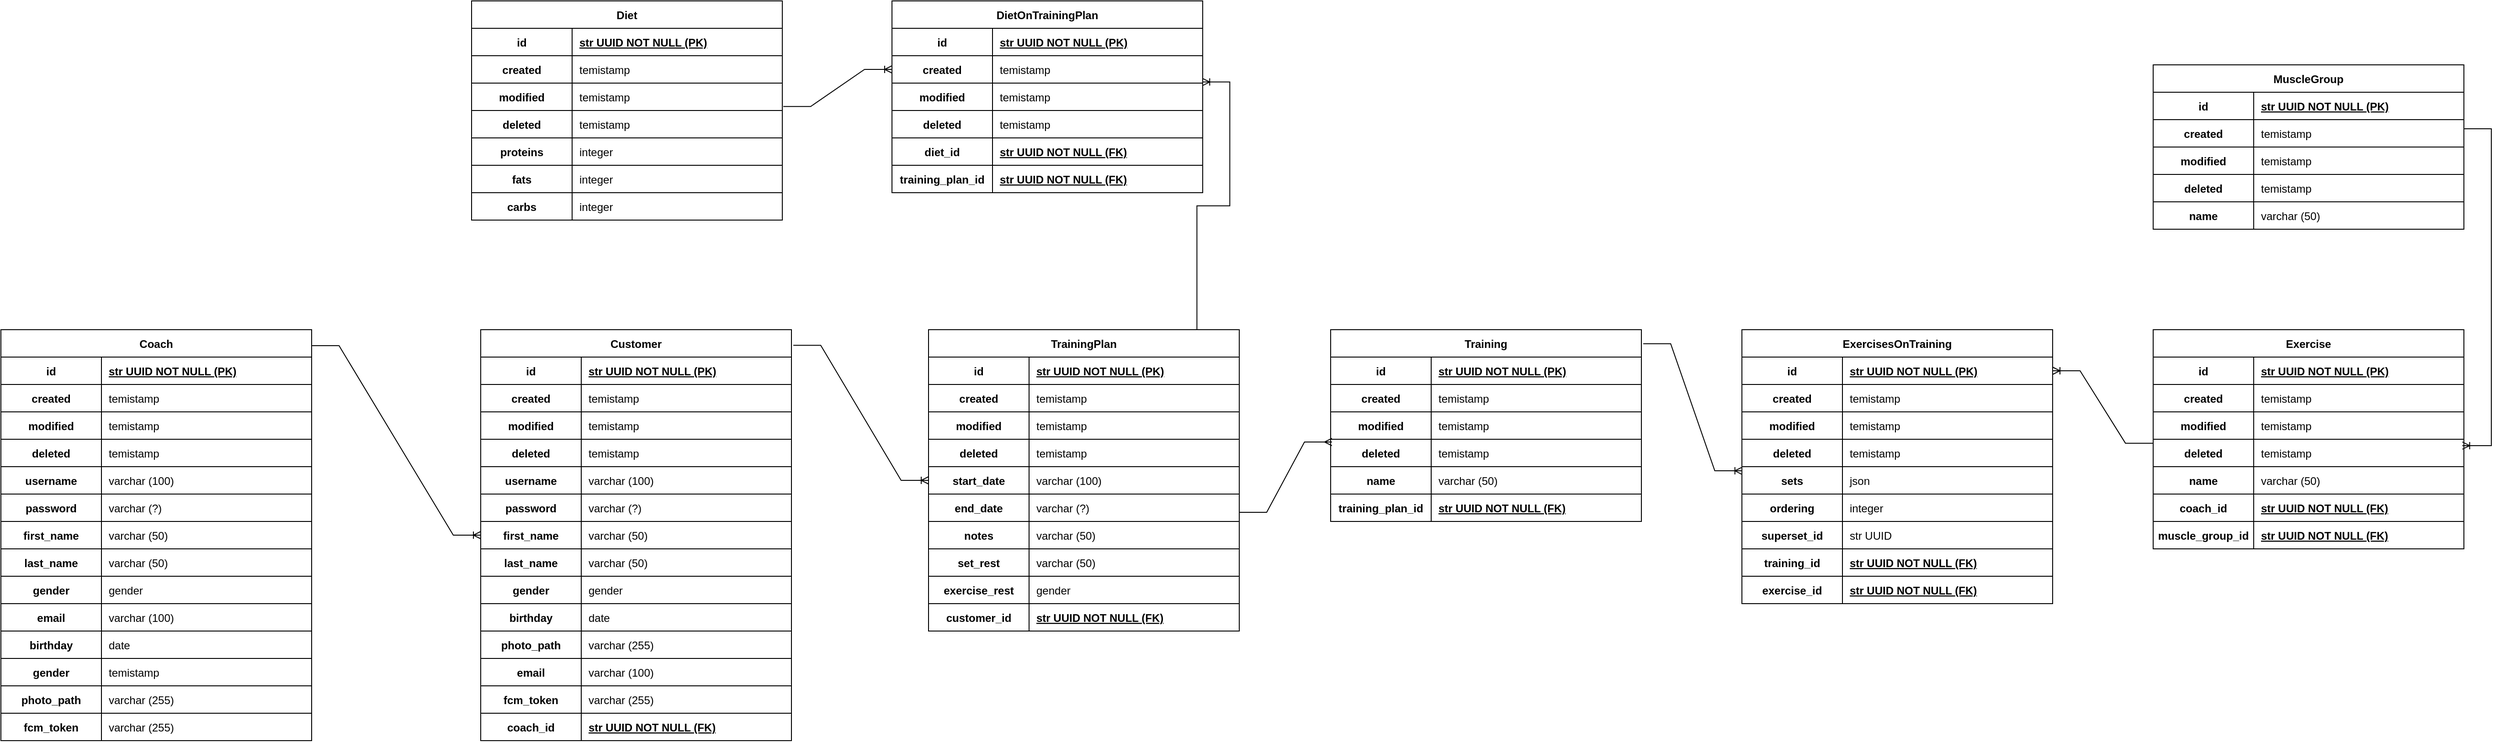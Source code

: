<mxfile version="22.1.11" type="github">
  <diagram id="R2lEEEUBdFMjLlhIrx00" name="Page-1">
    <mxGraphModel dx="3235" dy="1893" grid="1" gridSize="10" guides="1" tooltips="1" connect="1" arrows="1" fold="1" page="1" pageScale="1" pageWidth="850" pageHeight="1100" math="0" shadow="0" extFonts="Permanent Marker^https://fonts.googleapis.com/css?family=Permanent+Marker">
      <root>
        <mxCell id="0" />
        <mxCell id="1" parent="0" />
        <mxCell id="x-yC7-S5sq0ldX0p3fpj-28" value="Coach" style="shape=table;startSize=30;container=1;collapsible=1;childLayout=tableLayout;fixedRows=1;rowLines=0;fontStyle=1;align=center;resizeLast=1;" vertex="1" parent="1">
          <mxGeometry x="75" y="480" width="340" height="450" as="geometry">
            <mxRectangle x="75" y="480" width="80" height="30" as="alternateBounds" />
          </mxGeometry>
        </mxCell>
        <mxCell id="x-yC7-S5sq0ldX0p3fpj-129" value="" style="shape=partialRectangle;collapsible=0;dropTarget=0;pointerEvents=0;fillColor=none;points=[[0,0.5],[1,0.5]];portConstraint=eastwest;top=0;left=0;right=0;bottom=1;" vertex="1" parent="x-yC7-S5sq0ldX0p3fpj-28">
          <mxGeometry y="30" width="340" height="30" as="geometry" />
        </mxCell>
        <mxCell id="x-yC7-S5sq0ldX0p3fpj-130" value="id" style="shape=partialRectangle;overflow=hidden;connectable=0;fillColor=none;top=0;left=0;bottom=0;right=0;fontStyle=1;" vertex="1" parent="x-yC7-S5sq0ldX0p3fpj-129">
          <mxGeometry width="110" height="30" as="geometry">
            <mxRectangle width="110" height="30" as="alternateBounds" />
          </mxGeometry>
        </mxCell>
        <mxCell id="x-yC7-S5sq0ldX0p3fpj-131" value="str UUID NOT NULL (PK)" style="shape=partialRectangle;overflow=hidden;connectable=0;fillColor=none;top=0;left=0;bottom=0;right=0;align=left;spacingLeft=6;fontStyle=5;" vertex="1" parent="x-yC7-S5sq0ldX0p3fpj-129">
          <mxGeometry x="110" width="230" height="30" as="geometry">
            <mxRectangle width="230" height="30" as="alternateBounds" />
          </mxGeometry>
        </mxCell>
        <mxCell id="x-yC7-S5sq0ldX0p3fpj-132" value="" style="shape=partialRectangle;collapsible=0;dropTarget=0;pointerEvents=0;fillColor=none;points=[[0,0.5],[1,0.5]];portConstraint=eastwest;top=0;left=0;right=0;bottom=1;" vertex="1" parent="x-yC7-S5sq0ldX0p3fpj-28">
          <mxGeometry y="60" width="340" height="30" as="geometry" />
        </mxCell>
        <mxCell id="x-yC7-S5sq0ldX0p3fpj-133" value="created" style="shape=partialRectangle;overflow=hidden;connectable=0;fillColor=none;top=0;left=0;bottom=0;right=0;fontStyle=1;" vertex="1" parent="x-yC7-S5sq0ldX0p3fpj-132">
          <mxGeometry width="110" height="30" as="geometry">
            <mxRectangle width="110" height="30" as="alternateBounds" />
          </mxGeometry>
        </mxCell>
        <mxCell id="x-yC7-S5sq0ldX0p3fpj-134" value="temistamp" style="shape=partialRectangle;overflow=hidden;connectable=0;fillColor=none;top=0;left=0;bottom=0;right=0;align=left;spacingLeft=6;fontStyle=0;" vertex="1" parent="x-yC7-S5sq0ldX0p3fpj-132">
          <mxGeometry x="110" width="230" height="30" as="geometry">
            <mxRectangle width="230" height="30" as="alternateBounds" />
          </mxGeometry>
        </mxCell>
        <mxCell id="x-yC7-S5sq0ldX0p3fpj-135" value="" style="shape=partialRectangle;collapsible=0;dropTarget=0;pointerEvents=0;fillColor=none;points=[[0,0.5],[1,0.5]];portConstraint=eastwest;top=0;left=0;right=0;bottom=1;" vertex="1" parent="x-yC7-S5sq0ldX0p3fpj-28">
          <mxGeometry y="90" width="340" height="30" as="geometry" />
        </mxCell>
        <mxCell id="x-yC7-S5sq0ldX0p3fpj-136" value="modified" style="shape=partialRectangle;overflow=hidden;connectable=0;fillColor=none;top=0;left=0;bottom=0;right=0;fontStyle=1;" vertex="1" parent="x-yC7-S5sq0ldX0p3fpj-135">
          <mxGeometry width="110" height="30" as="geometry">
            <mxRectangle width="110" height="30" as="alternateBounds" />
          </mxGeometry>
        </mxCell>
        <mxCell id="x-yC7-S5sq0ldX0p3fpj-137" value="temistamp" style="shape=partialRectangle;overflow=hidden;connectable=0;fillColor=none;top=0;left=0;bottom=0;right=0;align=left;spacingLeft=6;fontStyle=0;" vertex="1" parent="x-yC7-S5sq0ldX0p3fpj-135">
          <mxGeometry x="110" width="230" height="30" as="geometry">
            <mxRectangle width="230" height="30" as="alternateBounds" />
          </mxGeometry>
        </mxCell>
        <mxCell id="x-yC7-S5sq0ldX0p3fpj-138" value="" style="shape=partialRectangle;collapsible=0;dropTarget=0;pointerEvents=0;fillColor=none;points=[[0,0.5],[1,0.5]];portConstraint=eastwest;top=0;left=0;right=0;bottom=1;" vertex="1" parent="x-yC7-S5sq0ldX0p3fpj-28">
          <mxGeometry y="120" width="340" height="30" as="geometry" />
        </mxCell>
        <mxCell id="x-yC7-S5sq0ldX0p3fpj-139" value="deleted" style="shape=partialRectangle;overflow=hidden;connectable=0;fillColor=none;top=0;left=0;bottom=0;right=0;fontStyle=1;" vertex="1" parent="x-yC7-S5sq0ldX0p3fpj-138">
          <mxGeometry width="110" height="30" as="geometry">
            <mxRectangle width="110" height="30" as="alternateBounds" />
          </mxGeometry>
        </mxCell>
        <mxCell id="x-yC7-S5sq0ldX0p3fpj-140" value="temistamp" style="shape=partialRectangle;overflow=hidden;connectable=0;fillColor=none;top=0;left=0;bottom=0;right=0;align=left;spacingLeft=6;fontStyle=0;" vertex="1" parent="x-yC7-S5sq0ldX0p3fpj-138">
          <mxGeometry x="110" width="230" height="30" as="geometry">
            <mxRectangle width="230" height="30" as="alternateBounds" />
          </mxGeometry>
        </mxCell>
        <mxCell id="x-yC7-S5sq0ldX0p3fpj-163" value="" style="shape=partialRectangle;collapsible=0;dropTarget=0;pointerEvents=0;fillColor=none;points=[[0,0.5],[1,0.5]];portConstraint=eastwest;top=0;left=0;right=0;bottom=1;" vertex="1" parent="x-yC7-S5sq0ldX0p3fpj-28">
          <mxGeometry y="150" width="340" height="30" as="geometry" />
        </mxCell>
        <mxCell id="x-yC7-S5sq0ldX0p3fpj-164" value="username" style="shape=partialRectangle;overflow=hidden;connectable=0;fillColor=none;top=0;left=0;bottom=0;right=0;fontStyle=1;" vertex="1" parent="x-yC7-S5sq0ldX0p3fpj-163">
          <mxGeometry width="110" height="30" as="geometry">
            <mxRectangle width="110" height="30" as="alternateBounds" />
          </mxGeometry>
        </mxCell>
        <mxCell id="x-yC7-S5sq0ldX0p3fpj-165" value="varchar (100)" style="shape=partialRectangle;overflow=hidden;connectable=0;fillColor=none;top=0;left=0;bottom=0;right=0;align=left;spacingLeft=6;fontStyle=0;" vertex="1" parent="x-yC7-S5sq0ldX0p3fpj-163">
          <mxGeometry x="110" width="230" height="30" as="geometry">
            <mxRectangle width="230" height="30" as="alternateBounds" />
          </mxGeometry>
        </mxCell>
        <mxCell id="x-yC7-S5sq0ldX0p3fpj-166" value="" style="shape=partialRectangle;collapsible=0;dropTarget=0;pointerEvents=0;fillColor=none;points=[[0,0.5],[1,0.5]];portConstraint=eastwest;top=0;left=0;right=0;bottom=1;" vertex="1" parent="x-yC7-S5sq0ldX0p3fpj-28">
          <mxGeometry y="180" width="340" height="30" as="geometry" />
        </mxCell>
        <mxCell id="x-yC7-S5sq0ldX0p3fpj-167" value="password" style="shape=partialRectangle;overflow=hidden;connectable=0;fillColor=none;top=0;left=0;bottom=0;right=0;fontStyle=1;" vertex="1" parent="x-yC7-S5sq0ldX0p3fpj-166">
          <mxGeometry width="110" height="30" as="geometry">
            <mxRectangle width="110" height="30" as="alternateBounds" />
          </mxGeometry>
        </mxCell>
        <mxCell id="x-yC7-S5sq0ldX0p3fpj-168" value="varchar (?)" style="shape=partialRectangle;overflow=hidden;connectable=0;fillColor=none;top=0;left=0;bottom=0;right=0;align=left;spacingLeft=6;fontStyle=0;" vertex="1" parent="x-yC7-S5sq0ldX0p3fpj-166">
          <mxGeometry x="110" width="230" height="30" as="geometry">
            <mxRectangle width="230" height="30" as="alternateBounds" />
          </mxGeometry>
        </mxCell>
        <mxCell id="x-yC7-S5sq0ldX0p3fpj-169" value="" style="shape=partialRectangle;collapsible=0;dropTarget=0;pointerEvents=0;fillColor=none;points=[[0,0.5],[1,0.5]];portConstraint=eastwest;top=0;left=0;right=0;bottom=1;" vertex="1" parent="x-yC7-S5sq0ldX0p3fpj-28">
          <mxGeometry y="210" width="340" height="30" as="geometry" />
        </mxCell>
        <mxCell id="x-yC7-S5sq0ldX0p3fpj-170" value="first_name" style="shape=partialRectangle;overflow=hidden;connectable=0;fillColor=none;top=0;left=0;bottom=0;right=0;fontStyle=1;" vertex="1" parent="x-yC7-S5sq0ldX0p3fpj-169">
          <mxGeometry width="110" height="30" as="geometry">
            <mxRectangle width="110" height="30" as="alternateBounds" />
          </mxGeometry>
        </mxCell>
        <mxCell id="x-yC7-S5sq0ldX0p3fpj-171" value="varchar (50)" style="shape=partialRectangle;overflow=hidden;connectable=0;fillColor=none;top=0;left=0;bottom=0;right=0;align=left;spacingLeft=6;fontStyle=0;" vertex="1" parent="x-yC7-S5sq0ldX0p3fpj-169">
          <mxGeometry x="110" width="230" height="30" as="geometry">
            <mxRectangle width="230" height="30" as="alternateBounds" />
          </mxGeometry>
        </mxCell>
        <mxCell id="x-yC7-S5sq0ldX0p3fpj-172" value="" style="shape=partialRectangle;collapsible=0;dropTarget=0;pointerEvents=0;fillColor=none;points=[[0,0.5],[1,0.5]];portConstraint=eastwest;top=0;left=0;right=0;bottom=1;" vertex="1" parent="x-yC7-S5sq0ldX0p3fpj-28">
          <mxGeometry y="240" width="340" height="30" as="geometry" />
        </mxCell>
        <mxCell id="x-yC7-S5sq0ldX0p3fpj-173" value="last_name" style="shape=partialRectangle;overflow=hidden;connectable=0;fillColor=none;top=0;left=0;bottom=0;right=0;fontStyle=1;" vertex="1" parent="x-yC7-S5sq0ldX0p3fpj-172">
          <mxGeometry width="110" height="30" as="geometry">
            <mxRectangle width="110" height="30" as="alternateBounds" />
          </mxGeometry>
        </mxCell>
        <mxCell id="x-yC7-S5sq0ldX0p3fpj-174" value="varchar (50)" style="shape=partialRectangle;overflow=hidden;connectable=0;fillColor=none;top=0;left=0;bottom=0;right=0;align=left;spacingLeft=6;fontStyle=0;" vertex="1" parent="x-yC7-S5sq0ldX0p3fpj-172">
          <mxGeometry x="110" width="230" height="30" as="geometry">
            <mxRectangle width="230" height="30" as="alternateBounds" />
          </mxGeometry>
        </mxCell>
        <mxCell id="x-yC7-S5sq0ldX0p3fpj-175" value="" style="shape=partialRectangle;collapsible=0;dropTarget=0;pointerEvents=0;fillColor=none;points=[[0,0.5],[1,0.5]];portConstraint=eastwest;top=0;left=0;right=0;bottom=1;" vertex="1" parent="x-yC7-S5sq0ldX0p3fpj-28">
          <mxGeometry y="270" width="340" height="30" as="geometry" />
        </mxCell>
        <mxCell id="x-yC7-S5sq0ldX0p3fpj-176" value="gender" style="shape=partialRectangle;overflow=hidden;connectable=0;fillColor=none;top=0;left=0;bottom=0;right=0;fontStyle=1;" vertex="1" parent="x-yC7-S5sq0ldX0p3fpj-175">
          <mxGeometry width="110" height="30" as="geometry">
            <mxRectangle width="110" height="30" as="alternateBounds" />
          </mxGeometry>
        </mxCell>
        <mxCell id="x-yC7-S5sq0ldX0p3fpj-177" value="gender" style="shape=partialRectangle;overflow=hidden;connectable=0;fillColor=none;top=0;left=0;bottom=0;right=0;align=left;spacingLeft=6;fontStyle=0;" vertex="1" parent="x-yC7-S5sq0ldX0p3fpj-175">
          <mxGeometry x="110" width="230" height="30" as="geometry">
            <mxRectangle width="230" height="30" as="alternateBounds" />
          </mxGeometry>
        </mxCell>
        <mxCell id="x-yC7-S5sq0ldX0p3fpj-178" value="" style="shape=partialRectangle;collapsible=0;dropTarget=0;pointerEvents=0;fillColor=none;points=[[0,0.5],[1,0.5]];portConstraint=eastwest;top=0;left=0;right=0;bottom=1;" vertex="1" parent="x-yC7-S5sq0ldX0p3fpj-28">
          <mxGeometry y="300" width="340" height="30" as="geometry" />
        </mxCell>
        <mxCell id="x-yC7-S5sq0ldX0p3fpj-179" value="email" style="shape=partialRectangle;overflow=hidden;connectable=0;fillColor=none;top=0;left=0;bottom=0;right=0;fontStyle=1;" vertex="1" parent="x-yC7-S5sq0ldX0p3fpj-178">
          <mxGeometry width="110" height="30" as="geometry">
            <mxRectangle width="110" height="30" as="alternateBounds" />
          </mxGeometry>
        </mxCell>
        <mxCell id="x-yC7-S5sq0ldX0p3fpj-180" value="varchar (100)" style="shape=partialRectangle;overflow=hidden;connectable=0;fillColor=none;top=0;left=0;bottom=0;right=0;align=left;spacingLeft=6;fontStyle=0;" vertex="1" parent="x-yC7-S5sq0ldX0p3fpj-178">
          <mxGeometry x="110" width="230" height="30" as="geometry">
            <mxRectangle width="230" height="30" as="alternateBounds" />
          </mxGeometry>
        </mxCell>
        <mxCell id="x-yC7-S5sq0ldX0p3fpj-181" value="" style="shape=partialRectangle;collapsible=0;dropTarget=0;pointerEvents=0;fillColor=none;points=[[0,0.5],[1,0.5]];portConstraint=eastwest;top=0;left=0;right=0;bottom=1;" vertex="1" parent="x-yC7-S5sq0ldX0p3fpj-28">
          <mxGeometry y="330" width="340" height="30" as="geometry" />
        </mxCell>
        <mxCell id="x-yC7-S5sq0ldX0p3fpj-182" value="birthday" style="shape=partialRectangle;overflow=hidden;connectable=0;fillColor=none;top=0;left=0;bottom=0;right=0;fontStyle=1;" vertex="1" parent="x-yC7-S5sq0ldX0p3fpj-181">
          <mxGeometry width="110" height="30" as="geometry">
            <mxRectangle width="110" height="30" as="alternateBounds" />
          </mxGeometry>
        </mxCell>
        <mxCell id="x-yC7-S5sq0ldX0p3fpj-183" value="date" style="shape=partialRectangle;overflow=hidden;connectable=0;fillColor=none;top=0;left=0;bottom=0;right=0;align=left;spacingLeft=6;fontStyle=0;" vertex="1" parent="x-yC7-S5sq0ldX0p3fpj-181">
          <mxGeometry x="110" width="230" height="30" as="geometry">
            <mxRectangle width="230" height="30" as="alternateBounds" />
          </mxGeometry>
        </mxCell>
        <mxCell id="x-yC7-S5sq0ldX0p3fpj-184" value="" style="shape=partialRectangle;collapsible=0;dropTarget=0;pointerEvents=0;fillColor=none;points=[[0,0.5],[1,0.5]];portConstraint=eastwest;top=0;left=0;right=0;bottom=1;" vertex="1" parent="x-yC7-S5sq0ldX0p3fpj-28">
          <mxGeometry y="360" width="340" height="30" as="geometry" />
        </mxCell>
        <mxCell id="x-yC7-S5sq0ldX0p3fpj-185" value="gender" style="shape=partialRectangle;overflow=hidden;connectable=0;fillColor=none;top=0;left=0;bottom=0;right=0;fontStyle=1;" vertex="1" parent="x-yC7-S5sq0ldX0p3fpj-184">
          <mxGeometry width="110" height="30" as="geometry">
            <mxRectangle width="110" height="30" as="alternateBounds" />
          </mxGeometry>
        </mxCell>
        <mxCell id="x-yC7-S5sq0ldX0p3fpj-186" value="temistamp" style="shape=partialRectangle;overflow=hidden;connectable=0;fillColor=none;top=0;left=0;bottom=0;right=0;align=left;spacingLeft=6;fontStyle=0;" vertex="1" parent="x-yC7-S5sq0ldX0p3fpj-184">
          <mxGeometry x="110" width="230" height="30" as="geometry">
            <mxRectangle width="230" height="30" as="alternateBounds" />
          </mxGeometry>
        </mxCell>
        <mxCell id="x-yC7-S5sq0ldX0p3fpj-187" value="" style="shape=partialRectangle;collapsible=0;dropTarget=0;pointerEvents=0;fillColor=none;points=[[0,0.5],[1,0.5]];portConstraint=eastwest;top=0;left=0;right=0;bottom=1;" vertex="1" parent="x-yC7-S5sq0ldX0p3fpj-28">
          <mxGeometry y="390" width="340" height="30" as="geometry" />
        </mxCell>
        <mxCell id="x-yC7-S5sq0ldX0p3fpj-188" value="photo_path" style="shape=partialRectangle;overflow=hidden;connectable=0;fillColor=none;top=0;left=0;bottom=0;right=0;fontStyle=1;" vertex="1" parent="x-yC7-S5sq0ldX0p3fpj-187">
          <mxGeometry width="110" height="30" as="geometry">
            <mxRectangle width="110" height="30" as="alternateBounds" />
          </mxGeometry>
        </mxCell>
        <mxCell id="x-yC7-S5sq0ldX0p3fpj-189" value="varchar (255)" style="shape=partialRectangle;overflow=hidden;connectable=0;fillColor=none;top=0;left=0;bottom=0;right=0;align=left;spacingLeft=6;fontStyle=0;" vertex="1" parent="x-yC7-S5sq0ldX0p3fpj-187">
          <mxGeometry x="110" width="230" height="30" as="geometry">
            <mxRectangle width="230" height="30" as="alternateBounds" />
          </mxGeometry>
        </mxCell>
        <mxCell id="x-yC7-S5sq0ldX0p3fpj-29" value="" style="shape=partialRectangle;collapsible=0;dropTarget=0;pointerEvents=0;fillColor=none;points=[[0,0.5],[1,0.5]];portConstraint=eastwest;top=0;left=0;right=0;bottom=1;" vertex="1" parent="x-yC7-S5sq0ldX0p3fpj-28">
          <mxGeometry y="420" width="340" height="30" as="geometry" />
        </mxCell>
        <mxCell id="x-yC7-S5sq0ldX0p3fpj-30" value="fcm_token" style="shape=partialRectangle;overflow=hidden;connectable=0;fillColor=none;top=0;left=0;bottom=0;right=0;fontStyle=1;" vertex="1" parent="x-yC7-S5sq0ldX0p3fpj-29">
          <mxGeometry width="110" height="30" as="geometry">
            <mxRectangle width="110" height="30" as="alternateBounds" />
          </mxGeometry>
        </mxCell>
        <mxCell id="x-yC7-S5sq0ldX0p3fpj-31" value="varchar (255)" style="shape=partialRectangle;overflow=hidden;connectable=0;fillColor=none;top=0;left=0;bottom=0;right=0;align=left;spacingLeft=6;fontStyle=0;" vertex="1" parent="x-yC7-S5sq0ldX0p3fpj-29">
          <mxGeometry x="110" width="230" height="30" as="geometry">
            <mxRectangle width="230" height="30" as="alternateBounds" />
          </mxGeometry>
        </mxCell>
        <mxCell id="x-yC7-S5sq0ldX0p3fpj-141" value="Customer" style="shape=table;startSize=30;container=1;collapsible=1;childLayout=tableLayout;fixedRows=1;rowLines=0;fontStyle=1;align=center;resizeLast=1;" vertex="1" parent="1">
          <mxGeometry x="600" y="480" width="340" height="450" as="geometry" />
        </mxCell>
        <mxCell id="x-yC7-S5sq0ldX0p3fpj-142" value="" style="shape=partialRectangle;collapsible=0;dropTarget=0;pointerEvents=0;fillColor=none;points=[[0,0.5],[1,0.5]];portConstraint=eastwest;top=0;left=0;right=0;bottom=1;" vertex="1" parent="x-yC7-S5sq0ldX0p3fpj-141">
          <mxGeometry y="30" width="340" height="30" as="geometry" />
        </mxCell>
        <mxCell id="x-yC7-S5sq0ldX0p3fpj-143" value="id" style="shape=partialRectangle;overflow=hidden;connectable=0;fillColor=none;top=0;left=0;bottom=0;right=0;fontStyle=1;" vertex="1" parent="x-yC7-S5sq0ldX0p3fpj-142">
          <mxGeometry width="110" height="30" as="geometry">
            <mxRectangle width="110" height="30" as="alternateBounds" />
          </mxGeometry>
        </mxCell>
        <mxCell id="x-yC7-S5sq0ldX0p3fpj-144" value="str UUID NOT NULL (PK)" style="shape=partialRectangle;overflow=hidden;connectable=0;fillColor=none;top=0;left=0;bottom=0;right=0;align=left;spacingLeft=6;fontStyle=5;" vertex="1" parent="x-yC7-S5sq0ldX0p3fpj-142">
          <mxGeometry x="110" width="230" height="30" as="geometry">
            <mxRectangle width="230" height="30" as="alternateBounds" />
          </mxGeometry>
        </mxCell>
        <mxCell id="x-yC7-S5sq0ldX0p3fpj-145" value="" style="shape=partialRectangle;collapsible=0;dropTarget=0;pointerEvents=0;fillColor=none;points=[[0,0.5],[1,0.5]];portConstraint=eastwest;top=0;left=0;right=0;bottom=1;" vertex="1" parent="x-yC7-S5sq0ldX0p3fpj-141">
          <mxGeometry y="60" width="340" height="30" as="geometry" />
        </mxCell>
        <mxCell id="x-yC7-S5sq0ldX0p3fpj-146" value="created" style="shape=partialRectangle;overflow=hidden;connectable=0;fillColor=none;top=0;left=0;bottom=0;right=0;fontStyle=1;" vertex="1" parent="x-yC7-S5sq0ldX0p3fpj-145">
          <mxGeometry width="110" height="30" as="geometry">
            <mxRectangle width="110" height="30" as="alternateBounds" />
          </mxGeometry>
        </mxCell>
        <mxCell id="x-yC7-S5sq0ldX0p3fpj-147" value="temistamp" style="shape=partialRectangle;overflow=hidden;connectable=0;fillColor=none;top=0;left=0;bottom=0;right=0;align=left;spacingLeft=6;fontStyle=0;" vertex="1" parent="x-yC7-S5sq0ldX0p3fpj-145">
          <mxGeometry x="110" width="230" height="30" as="geometry">
            <mxRectangle width="230" height="30" as="alternateBounds" />
          </mxGeometry>
        </mxCell>
        <mxCell id="x-yC7-S5sq0ldX0p3fpj-148" value="" style="shape=partialRectangle;collapsible=0;dropTarget=0;pointerEvents=0;fillColor=none;points=[[0,0.5],[1,0.5]];portConstraint=eastwest;top=0;left=0;right=0;bottom=1;" vertex="1" parent="x-yC7-S5sq0ldX0p3fpj-141">
          <mxGeometry y="90" width="340" height="30" as="geometry" />
        </mxCell>
        <mxCell id="x-yC7-S5sq0ldX0p3fpj-149" value="modified" style="shape=partialRectangle;overflow=hidden;connectable=0;fillColor=none;top=0;left=0;bottom=0;right=0;fontStyle=1;" vertex="1" parent="x-yC7-S5sq0ldX0p3fpj-148">
          <mxGeometry width="110" height="30" as="geometry">
            <mxRectangle width="110" height="30" as="alternateBounds" />
          </mxGeometry>
        </mxCell>
        <mxCell id="x-yC7-S5sq0ldX0p3fpj-150" value="temistamp" style="shape=partialRectangle;overflow=hidden;connectable=0;fillColor=none;top=0;left=0;bottom=0;right=0;align=left;spacingLeft=6;fontStyle=0;" vertex="1" parent="x-yC7-S5sq0ldX0p3fpj-148">
          <mxGeometry x="110" width="230" height="30" as="geometry">
            <mxRectangle width="230" height="30" as="alternateBounds" />
          </mxGeometry>
        </mxCell>
        <mxCell id="x-yC7-S5sq0ldX0p3fpj-151" value="" style="shape=partialRectangle;collapsible=0;dropTarget=0;pointerEvents=0;fillColor=none;points=[[0,0.5],[1,0.5]];portConstraint=eastwest;top=0;left=0;right=0;bottom=1;" vertex="1" parent="x-yC7-S5sq0ldX0p3fpj-141">
          <mxGeometry y="120" width="340" height="30" as="geometry" />
        </mxCell>
        <mxCell id="x-yC7-S5sq0ldX0p3fpj-152" value="deleted" style="shape=partialRectangle;overflow=hidden;connectable=0;fillColor=none;top=0;left=0;bottom=0;right=0;fontStyle=1;" vertex="1" parent="x-yC7-S5sq0ldX0p3fpj-151">
          <mxGeometry width="110" height="30" as="geometry">
            <mxRectangle width="110" height="30" as="alternateBounds" />
          </mxGeometry>
        </mxCell>
        <mxCell id="x-yC7-S5sq0ldX0p3fpj-153" value="temistamp" style="shape=partialRectangle;overflow=hidden;connectable=0;fillColor=none;top=0;left=0;bottom=0;right=0;align=left;spacingLeft=6;fontStyle=0;" vertex="1" parent="x-yC7-S5sq0ldX0p3fpj-151">
          <mxGeometry x="110" width="230" height="30" as="geometry">
            <mxRectangle width="230" height="30" as="alternateBounds" />
          </mxGeometry>
        </mxCell>
        <mxCell id="x-yC7-S5sq0ldX0p3fpj-198" value="" style="shape=partialRectangle;collapsible=0;dropTarget=0;pointerEvents=0;fillColor=none;points=[[0,0.5],[1,0.5]];portConstraint=eastwest;top=0;left=0;right=0;bottom=1;" vertex="1" parent="x-yC7-S5sq0ldX0p3fpj-141">
          <mxGeometry y="150" width="340" height="30" as="geometry" />
        </mxCell>
        <mxCell id="x-yC7-S5sq0ldX0p3fpj-199" value="username" style="shape=partialRectangle;overflow=hidden;connectable=0;fillColor=none;top=0;left=0;bottom=0;right=0;fontStyle=1;" vertex="1" parent="x-yC7-S5sq0ldX0p3fpj-198">
          <mxGeometry width="110" height="30" as="geometry">
            <mxRectangle width="110" height="30" as="alternateBounds" />
          </mxGeometry>
        </mxCell>
        <mxCell id="x-yC7-S5sq0ldX0p3fpj-200" value="varchar (100)" style="shape=partialRectangle;overflow=hidden;connectable=0;fillColor=none;top=0;left=0;bottom=0;right=0;align=left;spacingLeft=6;fontStyle=0;" vertex="1" parent="x-yC7-S5sq0ldX0p3fpj-198">
          <mxGeometry x="110" width="230" height="30" as="geometry">
            <mxRectangle width="230" height="30" as="alternateBounds" />
          </mxGeometry>
        </mxCell>
        <mxCell id="x-yC7-S5sq0ldX0p3fpj-201" value="" style="shape=partialRectangle;collapsible=0;dropTarget=0;pointerEvents=0;fillColor=none;points=[[0,0.5],[1,0.5]];portConstraint=eastwest;top=0;left=0;right=0;bottom=1;" vertex="1" parent="x-yC7-S5sq0ldX0p3fpj-141">
          <mxGeometry y="180" width="340" height="30" as="geometry" />
        </mxCell>
        <mxCell id="x-yC7-S5sq0ldX0p3fpj-202" value="password" style="shape=partialRectangle;overflow=hidden;connectable=0;fillColor=none;top=0;left=0;bottom=0;right=0;fontStyle=1;" vertex="1" parent="x-yC7-S5sq0ldX0p3fpj-201">
          <mxGeometry width="110" height="30" as="geometry">
            <mxRectangle width="110" height="30" as="alternateBounds" />
          </mxGeometry>
        </mxCell>
        <mxCell id="x-yC7-S5sq0ldX0p3fpj-203" value="varchar (?)" style="shape=partialRectangle;overflow=hidden;connectable=0;fillColor=none;top=0;left=0;bottom=0;right=0;align=left;spacingLeft=6;fontStyle=0;" vertex="1" parent="x-yC7-S5sq0ldX0p3fpj-201">
          <mxGeometry x="110" width="230" height="30" as="geometry">
            <mxRectangle width="230" height="30" as="alternateBounds" />
          </mxGeometry>
        </mxCell>
        <mxCell id="x-yC7-S5sq0ldX0p3fpj-204" value="" style="shape=partialRectangle;collapsible=0;dropTarget=0;pointerEvents=0;fillColor=none;points=[[0,0.5],[1,0.5]];portConstraint=eastwest;top=0;left=0;right=0;bottom=1;" vertex="1" parent="x-yC7-S5sq0ldX0p3fpj-141">
          <mxGeometry y="210" width="340" height="30" as="geometry" />
        </mxCell>
        <mxCell id="x-yC7-S5sq0ldX0p3fpj-205" value="first_name" style="shape=partialRectangle;overflow=hidden;connectable=0;fillColor=none;top=0;left=0;bottom=0;right=0;fontStyle=1;" vertex="1" parent="x-yC7-S5sq0ldX0p3fpj-204">
          <mxGeometry width="110" height="30" as="geometry">
            <mxRectangle width="110" height="30" as="alternateBounds" />
          </mxGeometry>
        </mxCell>
        <mxCell id="x-yC7-S5sq0ldX0p3fpj-206" value="varchar (50)" style="shape=partialRectangle;overflow=hidden;connectable=0;fillColor=none;top=0;left=0;bottom=0;right=0;align=left;spacingLeft=6;fontStyle=0;" vertex="1" parent="x-yC7-S5sq0ldX0p3fpj-204">
          <mxGeometry x="110" width="230" height="30" as="geometry">
            <mxRectangle width="230" height="30" as="alternateBounds" />
          </mxGeometry>
        </mxCell>
        <mxCell id="x-yC7-S5sq0ldX0p3fpj-207" value="" style="shape=partialRectangle;collapsible=0;dropTarget=0;pointerEvents=0;fillColor=none;points=[[0,0.5],[1,0.5]];portConstraint=eastwest;top=0;left=0;right=0;bottom=1;" vertex="1" parent="x-yC7-S5sq0ldX0p3fpj-141">
          <mxGeometry y="240" width="340" height="30" as="geometry" />
        </mxCell>
        <mxCell id="x-yC7-S5sq0ldX0p3fpj-208" value="last_name" style="shape=partialRectangle;overflow=hidden;connectable=0;fillColor=none;top=0;left=0;bottom=0;right=0;fontStyle=1;" vertex="1" parent="x-yC7-S5sq0ldX0p3fpj-207">
          <mxGeometry width="110" height="30" as="geometry">
            <mxRectangle width="110" height="30" as="alternateBounds" />
          </mxGeometry>
        </mxCell>
        <mxCell id="x-yC7-S5sq0ldX0p3fpj-209" value="varchar (50)" style="shape=partialRectangle;overflow=hidden;connectable=0;fillColor=none;top=0;left=0;bottom=0;right=0;align=left;spacingLeft=6;fontStyle=0;" vertex="1" parent="x-yC7-S5sq0ldX0p3fpj-207">
          <mxGeometry x="110" width="230" height="30" as="geometry">
            <mxRectangle width="230" height="30" as="alternateBounds" />
          </mxGeometry>
        </mxCell>
        <mxCell id="x-yC7-S5sq0ldX0p3fpj-210" value="" style="shape=partialRectangle;collapsible=0;dropTarget=0;pointerEvents=0;fillColor=none;points=[[0,0.5],[1,0.5]];portConstraint=eastwest;top=0;left=0;right=0;bottom=1;" vertex="1" parent="x-yC7-S5sq0ldX0p3fpj-141">
          <mxGeometry y="270" width="340" height="30" as="geometry" />
        </mxCell>
        <mxCell id="x-yC7-S5sq0ldX0p3fpj-211" value="gender" style="shape=partialRectangle;overflow=hidden;connectable=0;fillColor=none;top=0;left=0;bottom=0;right=0;fontStyle=1;" vertex="1" parent="x-yC7-S5sq0ldX0p3fpj-210">
          <mxGeometry width="110" height="30" as="geometry">
            <mxRectangle width="110" height="30" as="alternateBounds" />
          </mxGeometry>
        </mxCell>
        <mxCell id="x-yC7-S5sq0ldX0p3fpj-212" value="gender" style="shape=partialRectangle;overflow=hidden;connectable=0;fillColor=none;top=0;left=0;bottom=0;right=0;align=left;spacingLeft=6;fontStyle=0;" vertex="1" parent="x-yC7-S5sq0ldX0p3fpj-210">
          <mxGeometry x="110" width="230" height="30" as="geometry">
            <mxRectangle width="230" height="30" as="alternateBounds" />
          </mxGeometry>
        </mxCell>
        <mxCell id="x-yC7-S5sq0ldX0p3fpj-213" value="" style="shape=partialRectangle;collapsible=0;dropTarget=0;pointerEvents=0;fillColor=none;points=[[0,0.5],[1,0.5]];portConstraint=eastwest;top=0;left=0;right=0;bottom=1;" vertex="1" parent="x-yC7-S5sq0ldX0p3fpj-141">
          <mxGeometry y="300" width="340" height="30" as="geometry" />
        </mxCell>
        <mxCell id="x-yC7-S5sq0ldX0p3fpj-214" value="birthday" style="shape=partialRectangle;overflow=hidden;connectable=0;fillColor=none;top=0;left=0;bottom=0;right=0;fontStyle=1;" vertex="1" parent="x-yC7-S5sq0ldX0p3fpj-213">
          <mxGeometry width="110" height="30" as="geometry">
            <mxRectangle width="110" height="30" as="alternateBounds" />
          </mxGeometry>
        </mxCell>
        <mxCell id="x-yC7-S5sq0ldX0p3fpj-215" value="date" style="shape=partialRectangle;overflow=hidden;connectable=0;fillColor=none;top=0;left=0;bottom=0;right=0;align=left;spacingLeft=6;fontStyle=0;" vertex="1" parent="x-yC7-S5sq0ldX0p3fpj-213">
          <mxGeometry x="110" width="230" height="30" as="geometry">
            <mxRectangle width="230" height="30" as="alternateBounds" />
          </mxGeometry>
        </mxCell>
        <mxCell id="x-yC7-S5sq0ldX0p3fpj-216" value="" style="shape=partialRectangle;collapsible=0;dropTarget=0;pointerEvents=0;fillColor=none;points=[[0,0.5],[1,0.5]];portConstraint=eastwest;top=0;left=0;right=0;bottom=1;" vertex="1" parent="x-yC7-S5sq0ldX0p3fpj-141">
          <mxGeometry y="330" width="340" height="30" as="geometry" />
        </mxCell>
        <mxCell id="x-yC7-S5sq0ldX0p3fpj-217" value="photo_path" style="shape=partialRectangle;overflow=hidden;connectable=0;fillColor=none;top=0;left=0;bottom=0;right=0;fontStyle=1;" vertex="1" parent="x-yC7-S5sq0ldX0p3fpj-216">
          <mxGeometry width="110" height="30" as="geometry">
            <mxRectangle width="110" height="30" as="alternateBounds" />
          </mxGeometry>
        </mxCell>
        <mxCell id="x-yC7-S5sq0ldX0p3fpj-218" value="varchar (255)" style="shape=partialRectangle;overflow=hidden;connectable=0;fillColor=none;top=0;left=0;bottom=0;right=0;align=left;spacingLeft=6;fontStyle=0;" vertex="1" parent="x-yC7-S5sq0ldX0p3fpj-216">
          <mxGeometry x="110" width="230" height="30" as="geometry">
            <mxRectangle width="230" height="30" as="alternateBounds" />
          </mxGeometry>
        </mxCell>
        <mxCell id="x-yC7-S5sq0ldX0p3fpj-219" value="" style="shape=partialRectangle;collapsible=0;dropTarget=0;pointerEvents=0;fillColor=none;points=[[0,0.5],[1,0.5]];portConstraint=eastwest;top=0;left=0;right=0;bottom=1;" vertex="1" parent="x-yC7-S5sq0ldX0p3fpj-141">
          <mxGeometry y="360" width="340" height="30" as="geometry" />
        </mxCell>
        <mxCell id="x-yC7-S5sq0ldX0p3fpj-220" value="email" style="shape=partialRectangle;overflow=hidden;connectable=0;fillColor=none;top=0;left=0;bottom=0;right=0;fontStyle=1;" vertex="1" parent="x-yC7-S5sq0ldX0p3fpj-219">
          <mxGeometry width="110" height="30" as="geometry">
            <mxRectangle width="110" height="30" as="alternateBounds" />
          </mxGeometry>
        </mxCell>
        <mxCell id="x-yC7-S5sq0ldX0p3fpj-221" value="varchar (100)" style="shape=partialRectangle;overflow=hidden;connectable=0;fillColor=none;top=0;left=0;bottom=0;right=0;align=left;spacingLeft=6;fontStyle=0;" vertex="1" parent="x-yC7-S5sq0ldX0p3fpj-219">
          <mxGeometry x="110" width="230" height="30" as="geometry">
            <mxRectangle width="230" height="30" as="alternateBounds" />
          </mxGeometry>
        </mxCell>
        <mxCell id="x-yC7-S5sq0ldX0p3fpj-224" value="" style="shape=partialRectangle;collapsible=0;dropTarget=0;pointerEvents=0;fillColor=none;points=[[0,0.5],[1,0.5]];portConstraint=eastwest;top=0;left=0;right=0;bottom=1;" vertex="1" parent="x-yC7-S5sq0ldX0p3fpj-141">
          <mxGeometry y="390" width="340" height="30" as="geometry" />
        </mxCell>
        <mxCell id="x-yC7-S5sq0ldX0p3fpj-225" value="fcm_token" style="shape=partialRectangle;overflow=hidden;connectable=0;fillColor=none;top=0;left=0;bottom=0;right=0;fontStyle=1;" vertex="1" parent="x-yC7-S5sq0ldX0p3fpj-224">
          <mxGeometry width="110" height="30" as="geometry">
            <mxRectangle width="110" height="30" as="alternateBounds" />
          </mxGeometry>
        </mxCell>
        <mxCell id="x-yC7-S5sq0ldX0p3fpj-226" value="varchar (255)" style="shape=partialRectangle;overflow=hidden;connectable=0;fillColor=none;top=0;left=0;bottom=0;right=0;align=left;spacingLeft=6;fontStyle=0;" vertex="1" parent="x-yC7-S5sq0ldX0p3fpj-224">
          <mxGeometry x="110" width="230" height="30" as="geometry">
            <mxRectangle width="230" height="30" as="alternateBounds" />
          </mxGeometry>
        </mxCell>
        <mxCell id="x-yC7-S5sq0ldX0p3fpj-154" value="" style="shape=partialRectangle;collapsible=0;dropTarget=0;pointerEvents=0;fillColor=none;points=[[0,0.5],[1,0.5]];portConstraint=eastwest;top=0;left=0;right=0;bottom=1;" vertex="1" parent="x-yC7-S5sq0ldX0p3fpj-141">
          <mxGeometry y="420" width="340" height="30" as="geometry" />
        </mxCell>
        <mxCell id="x-yC7-S5sq0ldX0p3fpj-155" value="coach_id" style="shape=partialRectangle;overflow=hidden;connectable=0;fillColor=none;top=0;left=0;bottom=0;right=0;fontStyle=1;" vertex="1" parent="x-yC7-S5sq0ldX0p3fpj-154">
          <mxGeometry width="110" height="30" as="geometry">
            <mxRectangle width="110" height="30" as="alternateBounds" />
          </mxGeometry>
        </mxCell>
        <mxCell id="x-yC7-S5sq0ldX0p3fpj-156" value="str UUID NOT NULL (FK)" style="shape=partialRectangle;overflow=hidden;connectable=0;fillColor=none;top=0;left=0;bottom=0;right=0;align=left;spacingLeft=6;fontStyle=5;" vertex="1" parent="x-yC7-S5sq0ldX0p3fpj-154">
          <mxGeometry x="110" width="230" height="30" as="geometry">
            <mxRectangle width="230" height="30" as="alternateBounds" />
          </mxGeometry>
        </mxCell>
        <mxCell id="x-yC7-S5sq0ldX0p3fpj-227" value="" style="edgeStyle=entityRelationEdgeStyle;fontSize=12;html=1;endArrow=ERoneToMany;rounded=0;exitX=1;exitY=0.039;exitDx=0;exitDy=0;exitPerimeter=0;" edge="1" parent="1" source="x-yC7-S5sq0ldX0p3fpj-28" target="x-yC7-S5sq0ldX0p3fpj-141">
          <mxGeometry width="100" height="100" relative="1" as="geometry">
            <mxPoint x="410" y="270" as="sourcePoint" />
            <mxPoint x="765" y="520" as="targetPoint" />
          </mxGeometry>
        </mxCell>
        <mxCell id="x-yC7-S5sq0ldX0p3fpj-228" value="TrainingPlan" style="shape=table;startSize=30;container=1;collapsible=1;childLayout=tableLayout;fixedRows=1;rowLines=0;fontStyle=1;align=center;resizeLast=1;" vertex="1" parent="1">
          <mxGeometry x="1090" y="480" width="340" height="330" as="geometry" />
        </mxCell>
        <mxCell id="x-yC7-S5sq0ldX0p3fpj-229" value="" style="shape=partialRectangle;collapsible=0;dropTarget=0;pointerEvents=0;fillColor=none;points=[[0,0.5],[1,0.5]];portConstraint=eastwest;top=0;left=0;right=0;bottom=1;" vertex="1" parent="x-yC7-S5sq0ldX0p3fpj-228">
          <mxGeometry y="30" width="340" height="30" as="geometry" />
        </mxCell>
        <mxCell id="x-yC7-S5sq0ldX0p3fpj-230" value="id" style="shape=partialRectangle;overflow=hidden;connectable=0;fillColor=none;top=0;left=0;bottom=0;right=0;fontStyle=1;" vertex="1" parent="x-yC7-S5sq0ldX0p3fpj-229">
          <mxGeometry width="110" height="30" as="geometry">
            <mxRectangle width="110" height="30" as="alternateBounds" />
          </mxGeometry>
        </mxCell>
        <mxCell id="x-yC7-S5sq0ldX0p3fpj-231" value="str UUID NOT NULL (PK)" style="shape=partialRectangle;overflow=hidden;connectable=0;fillColor=none;top=0;left=0;bottom=0;right=0;align=left;spacingLeft=6;fontStyle=5;" vertex="1" parent="x-yC7-S5sq0ldX0p3fpj-229">
          <mxGeometry x="110" width="230" height="30" as="geometry">
            <mxRectangle width="230" height="30" as="alternateBounds" />
          </mxGeometry>
        </mxCell>
        <mxCell id="x-yC7-S5sq0ldX0p3fpj-232" value="" style="shape=partialRectangle;collapsible=0;dropTarget=0;pointerEvents=0;fillColor=none;points=[[0,0.5],[1,0.5]];portConstraint=eastwest;top=0;left=0;right=0;bottom=1;" vertex="1" parent="x-yC7-S5sq0ldX0p3fpj-228">
          <mxGeometry y="60" width="340" height="30" as="geometry" />
        </mxCell>
        <mxCell id="x-yC7-S5sq0ldX0p3fpj-233" value="created" style="shape=partialRectangle;overflow=hidden;connectable=0;fillColor=none;top=0;left=0;bottom=0;right=0;fontStyle=1;" vertex="1" parent="x-yC7-S5sq0ldX0p3fpj-232">
          <mxGeometry width="110" height="30" as="geometry">
            <mxRectangle width="110" height="30" as="alternateBounds" />
          </mxGeometry>
        </mxCell>
        <mxCell id="x-yC7-S5sq0ldX0p3fpj-234" value="temistamp" style="shape=partialRectangle;overflow=hidden;connectable=0;fillColor=none;top=0;left=0;bottom=0;right=0;align=left;spacingLeft=6;fontStyle=0;" vertex="1" parent="x-yC7-S5sq0ldX0p3fpj-232">
          <mxGeometry x="110" width="230" height="30" as="geometry">
            <mxRectangle width="230" height="30" as="alternateBounds" />
          </mxGeometry>
        </mxCell>
        <mxCell id="x-yC7-S5sq0ldX0p3fpj-235" value="" style="shape=partialRectangle;collapsible=0;dropTarget=0;pointerEvents=0;fillColor=none;points=[[0,0.5],[1,0.5]];portConstraint=eastwest;top=0;left=0;right=0;bottom=1;" vertex="1" parent="x-yC7-S5sq0ldX0p3fpj-228">
          <mxGeometry y="90" width="340" height="30" as="geometry" />
        </mxCell>
        <mxCell id="x-yC7-S5sq0ldX0p3fpj-236" value="modified" style="shape=partialRectangle;overflow=hidden;connectable=0;fillColor=none;top=0;left=0;bottom=0;right=0;fontStyle=1;" vertex="1" parent="x-yC7-S5sq0ldX0p3fpj-235">
          <mxGeometry width="110" height="30" as="geometry">
            <mxRectangle width="110" height="30" as="alternateBounds" />
          </mxGeometry>
        </mxCell>
        <mxCell id="x-yC7-S5sq0ldX0p3fpj-237" value="temistamp" style="shape=partialRectangle;overflow=hidden;connectable=0;fillColor=none;top=0;left=0;bottom=0;right=0;align=left;spacingLeft=6;fontStyle=0;" vertex="1" parent="x-yC7-S5sq0ldX0p3fpj-235">
          <mxGeometry x="110" width="230" height="30" as="geometry">
            <mxRectangle width="230" height="30" as="alternateBounds" />
          </mxGeometry>
        </mxCell>
        <mxCell id="x-yC7-S5sq0ldX0p3fpj-238" value="" style="shape=partialRectangle;collapsible=0;dropTarget=0;pointerEvents=0;fillColor=none;points=[[0,0.5],[1,0.5]];portConstraint=eastwest;top=0;left=0;right=0;bottom=1;" vertex="1" parent="x-yC7-S5sq0ldX0p3fpj-228">
          <mxGeometry y="120" width="340" height="30" as="geometry" />
        </mxCell>
        <mxCell id="x-yC7-S5sq0ldX0p3fpj-239" value="deleted" style="shape=partialRectangle;overflow=hidden;connectable=0;fillColor=none;top=0;left=0;bottom=0;right=0;fontStyle=1;" vertex="1" parent="x-yC7-S5sq0ldX0p3fpj-238">
          <mxGeometry width="110" height="30" as="geometry">
            <mxRectangle width="110" height="30" as="alternateBounds" />
          </mxGeometry>
        </mxCell>
        <mxCell id="x-yC7-S5sq0ldX0p3fpj-240" value="temistamp" style="shape=partialRectangle;overflow=hidden;connectable=0;fillColor=none;top=0;left=0;bottom=0;right=0;align=left;spacingLeft=6;fontStyle=0;" vertex="1" parent="x-yC7-S5sq0ldX0p3fpj-238">
          <mxGeometry x="110" width="230" height="30" as="geometry">
            <mxRectangle width="230" height="30" as="alternateBounds" />
          </mxGeometry>
        </mxCell>
        <mxCell id="x-yC7-S5sq0ldX0p3fpj-241" value="" style="shape=partialRectangle;collapsible=0;dropTarget=0;pointerEvents=0;fillColor=none;points=[[0,0.5],[1,0.5]];portConstraint=eastwest;top=0;left=0;right=0;bottom=1;" vertex="1" parent="x-yC7-S5sq0ldX0p3fpj-228">
          <mxGeometry y="150" width="340" height="30" as="geometry" />
        </mxCell>
        <mxCell id="x-yC7-S5sq0ldX0p3fpj-242" value="start_date" style="shape=partialRectangle;overflow=hidden;connectable=0;fillColor=none;top=0;left=0;bottom=0;right=0;fontStyle=1;" vertex="1" parent="x-yC7-S5sq0ldX0p3fpj-241">
          <mxGeometry width="110" height="30" as="geometry">
            <mxRectangle width="110" height="30" as="alternateBounds" />
          </mxGeometry>
        </mxCell>
        <mxCell id="x-yC7-S5sq0ldX0p3fpj-243" value="varchar (100)" style="shape=partialRectangle;overflow=hidden;connectable=0;fillColor=none;top=0;left=0;bottom=0;right=0;align=left;spacingLeft=6;fontStyle=0;" vertex="1" parent="x-yC7-S5sq0ldX0p3fpj-241">
          <mxGeometry x="110" width="230" height="30" as="geometry">
            <mxRectangle width="230" height="30" as="alternateBounds" />
          </mxGeometry>
        </mxCell>
        <mxCell id="x-yC7-S5sq0ldX0p3fpj-244" value="" style="shape=partialRectangle;collapsible=0;dropTarget=0;pointerEvents=0;fillColor=none;points=[[0,0.5],[1,0.5]];portConstraint=eastwest;top=0;left=0;right=0;bottom=1;" vertex="1" parent="x-yC7-S5sq0ldX0p3fpj-228">
          <mxGeometry y="180" width="340" height="30" as="geometry" />
        </mxCell>
        <mxCell id="x-yC7-S5sq0ldX0p3fpj-245" value="end_date" style="shape=partialRectangle;overflow=hidden;connectable=0;fillColor=none;top=0;left=0;bottom=0;right=0;fontStyle=1;" vertex="1" parent="x-yC7-S5sq0ldX0p3fpj-244">
          <mxGeometry width="110" height="30" as="geometry">
            <mxRectangle width="110" height="30" as="alternateBounds" />
          </mxGeometry>
        </mxCell>
        <mxCell id="x-yC7-S5sq0ldX0p3fpj-246" value="varchar (?)" style="shape=partialRectangle;overflow=hidden;connectable=0;fillColor=none;top=0;left=0;bottom=0;right=0;align=left;spacingLeft=6;fontStyle=0;" vertex="1" parent="x-yC7-S5sq0ldX0p3fpj-244">
          <mxGeometry x="110" width="230" height="30" as="geometry">
            <mxRectangle width="230" height="30" as="alternateBounds" />
          </mxGeometry>
        </mxCell>
        <mxCell id="x-yC7-S5sq0ldX0p3fpj-247" value="" style="shape=partialRectangle;collapsible=0;dropTarget=0;pointerEvents=0;fillColor=none;points=[[0,0.5],[1,0.5]];portConstraint=eastwest;top=0;left=0;right=0;bottom=1;" vertex="1" parent="x-yC7-S5sq0ldX0p3fpj-228">
          <mxGeometry y="210" width="340" height="30" as="geometry" />
        </mxCell>
        <mxCell id="x-yC7-S5sq0ldX0p3fpj-248" value="notes" style="shape=partialRectangle;overflow=hidden;connectable=0;fillColor=none;top=0;left=0;bottom=0;right=0;fontStyle=1;" vertex="1" parent="x-yC7-S5sq0ldX0p3fpj-247">
          <mxGeometry width="110" height="30" as="geometry">
            <mxRectangle width="110" height="30" as="alternateBounds" />
          </mxGeometry>
        </mxCell>
        <mxCell id="x-yC7-S5sq0ldX0p3fpj-249" value="varchar (50)" style="shape=partialRectangle;overflow=hidden;connectable=0;fillColor=none;top=0;left=0;bottom=0;right=0;align=left;spacingLeft=6;fontStyle=0;" vertex="1" parent="x-yC7-S5sq0ldX0p3fpj-247">
          <mxGeometry x="110" width="230" height="30" as="geometry">
            <mxRectangle width="230" height="30" as="alternateBounds" />
          </mxGeometry>
        </mxCell>
        <mxCell id="x-yC7-S5sq0ldX0p3fpj-250" value="" style="shape=partialRectangle;collapsible=0;dropTarget=0;pointerEvents=0;fillColor=none;points=[[0,0.5],[1,0.5]];portConstraint=eastwest;top=0;left=0;right=0;bottom=1;" vertex="1" parent="x-yC7-S5sq0ldX0p3fpj-228">
          <mxGeometry y="240" width="340" height="30" as="geometry" />
        </mxCell>
        <mxCell id="x-yC7-S5sq0ldX0p3fpj-251" value="set_rest" style="shape=partialRectangle;overflow=hidden;connectable=0;fillColor=none;top=0;left=0;bottom=0;right=0;fontStyle=1;" vertex="1" parent="x-yC7-S5sq0ldX0p3fpj-250">
          <mxGeometry width="110" height="30" as="geometry">
            <mxRectangle width="110" height="30" as="alternateBounds" />
          </mxGeometry>
        </mxCell>
        <mxCell id="x-yC7-S5sq0ldX0p3fpj-252" value="varchar (50)" style="shape=partialRectangle;overflow=hidden;connectable=0;fillColor=none;top=0;left=0;bottom=0;right=0;align=left;spacingLeft=6;fontStyle=0;" vertex="1" parent="x-yC7-S5sq0ldX0p3fpj-250">
          <mxGeometry x="110" width="230" height="30" as="geometry">
            <mxRectangle width="230" height="30" as="alternateBounds" />
          </mxGeometry>
        </mxCell>
        <mxCell id="x-yC7-S5sq0ldX0p3fpj-253" value="" style="shape=partialRectangle;collapsible=0;dropTarget=0;pointerEvents=0;fillColor=none;points=[[0,0.5],[1,0.5]];portConstraint=eastwest;top=0;left=0;right=0;bottom=1;" vertex="1" parent="x-yC7-S5sq0ldX0p3fpj-228">
          <mxGeometry y="270" width="340" height="30" as="geometry" />
        </mxCell>
        <mxCell id="x-yC7-S5sq0ldX0p3fpj-254" value="exercise_rest" style="shape=partialRectangle;overflow=hidden;connectable=0;fillColor=none;top=0;left=0;bottom=0;right=0;fontStyle=1;" vertex="1" parent="x-yC7-S5sq0ldX0p3fpj-253">
          <mxGeometry width="110" height="30" as="geometry">
            <mxRectangle width="110" height="30" as="alternateBounds" />
          </mxGeometry>
        </mxCell>
        <mxCell id="x-yC7-S5sq0ldX0p3fpj-255" value="gender" style="shape=partialRectangle;overflow=hidden;connectable=0;fillColor=none;top=0;left=0;bottom=0;right=0;align=left;spacingLeft=6;fontStyle=0;" vertex="1" parent="x-yC7-S5sq0ldX0p3fpj-253">
          <mxGeometry x="110" width="230" height="30" as="geometry">
            <mxRectangle width="230" height="30" as="alternateBounds" />
          </mxGeometry>
        </mxCell>
        <mxCell id="x-yC7-S5sq0ldX0p3fpj-268" value="" style="shape=partialRectangle;collapsible=0;dropTarget=0;pointerEvents=0;fillColor=none;points=[[0,0.5],[1,0.5]];portConstraint=eastwest;top=0;left=0;right=0;bottom=1;" vertex="1" parent="x-yC7-S5sq0ldX0p3fpj-228">
          <mxGeometry y="300" width="340" height="30" as="geometry" />
        </mxCell>
        <mxCell id="x-yC7-S5sq0ldX0p3fpj-269" value="customer_id" style="shape=partialRectangle;overflow=hidden;connectable=0;fillColor=none;top=0;left=0;bottom=0;right=0;fontStyle=1;" vertex="1" parent="x-yC7-S5sq0ldX0p3fpj-268">
          <mxGeometry width="110" height="30" as="geometry">
            <mxRectangle width="110" height="30" as="alternateBounds" />
          </mxGeometry>
        </mxCell>
        <mxCell id="x-yC7-S5sq0ldX0p3fpj-270" value="str UUID NOT NULL (FK)" style="shape=partialRectangle;overflow=hidden;connectable=0;fillColor=none;top=0;left=0;bottom=0;right=0;align=left;spacingLeft=6;fontStyle=5;" vertex="1" parent="x-yC7-S5sq0ldX0p3fpj-268">
          <mxGeometry x="110" width="230" height="30" as="geometry">
            <mxRectangle width="230" height="30" as="alternateBounds" />
          </mxGeometry>
        </mxCell>
        <mxCell id="x-yC7-S5sq0ldX0p3fpj-272" value="" style="edgeStyle=entityRelationEdgeStyle;fontSize=12;html=1;endArrow=ERoneToMany;rounded=0;exitX=1.006;exitY=0.038;exitDx=0;exitDy=0;exitPerimeter=0;" edge="1" parent="1" source="x-yC7-S5sq0ldX0p3fpj-141" target="x-yC7-S5sq0ldX0p3fpj-228">
          <mxGeometry width="100" height="100" relative="1" as="geometry">
            <mxPoint x="1080" y="890" as="sourcePoint" />
            <mxPoint x="1180" y="790" as="targetPoint" />
          </mxGeometry>
        </mxCell>
        <mxCell id="x-yC7-S5sq0ldX0p3fpj-567" value="Training" style="shape=table;startSize=30;container=1;collapsible=1;childLayout=tableLayout;fixedRows=1;rowLines=0;fontStyle=1;align=center;resizeLast=1;" vertex="1" parent="1">
          <mxGeometry x="1530" y="480" width="340" height="210" as="geometry" />
        </mxCell>
        <mxCell id="x-yC7-S5sq0ldX0p3fpj-568" value="" style="shape=partialRectangle;collapsible=0;dropTarget=0;pointerEvents=0;fillColor=none;points=[[0,0.5],[1,0.5]];portConstraint=eastwest;top=0;left=0;right=0;bottom=1;" vertex="1" parent="x-yC7-S5sq0ldX0p3fpj-567">
          <mxGeometry y="30" width="340" height="30" as="geometry" />
        </mxCell>
        <mxCell id="x-yC7-S5sq0ldX0p3fpj-569" value="id" style="shape=partialRectangle;overflow=hidden;connectable=0;fillColor=none;top=0;left=0;bottom=0;right=0;fontStyle=1;" vertex="1" parent="x-yC7-S5sq0ldX0p3fpj-568">
          <mxGeometry width="110" height="30" as="geometry">
            <mxRectangle width="110" height="30" as="alternateBounds" />
          </mxGeometry>
        </mxCell>
        <mxCell id="x-yC7-S5sq0ldX0p3fpj-570" value="str UUID NOT NULL (PK)" style="shape=partialRectangle;overflow=hidden;connectable=0;fillColor=none;top=0;left=0;bottom=0;right=0;align=left;spacingLeft=6;fontStyle=5;" vertex="1" parent="x-yC7-S5sq0ldX0p3fpj-568">
          <mxGeometry x="110" width="230" height="30" as="geometry">
            <mxRectangle width="230" height="30" as="alternateBounds" />
          </mxGeometry>
        </mxCell>
        <mxCell id="x-yC7-S5sq0ldX0p3fpj-571" value="" style="shape=partialRectangle;collapsible=0;dropTarget=0;pointerEvents=0;fillColor=none;points=[[0,0.5],[1,0.5]];portConstraint=eastwest;top=0;left=0;right=0;bottom=1;" vertex="1" parent="x-yC7-S5sq0ldX0p3fpj-567">
          <mxGeometry y="60" width="340" height="30" as="geometry" />
        </mxCell>
        <mxCell id="x-yC7-S5sq0ldX0p3fpj-572" value="created" style="shape=partialRectangle;overflow=hidden;connectable=0;fillColor=none;top=0;left=0;bottom=0;right=0;fontStyle=1;" vertex="1" parent="x-yC7-S5sq0ldX0p3fpj-571">
          <mxGeometry width="110" height="30" as="geometry">
            <mxRectangle width="110" height="30" as="alternateBounds" />
          </mxGeometry>
        </mxCell>
        <mxCell id="x-yC7-S5sq0ldX0p3fpj-573" value="temistamp" style="shape=partialRectangle;overflow=hidden;connectable=0;fillColor=none;top=0;left=0;bottom=0;right=0;align=left;spacingLeft=6;fontStyle=0;" vertex="1" parent="x-yC7-S5sq0ldX0p3fpj-571">
          <mxGeometry x="110" width="230" height="30" as="geometry">
            <mxRectangle width="230" height="30" as="alternateBounds" />
          </mxGeometry>
        </mxCell>
        <mxCell id="x-yC7-S5sq0ldX0p3fpj-574" value="" style="shape=partialRectangle;collapsible=0;dropTarget=0;pointerEvents=0;fillColor=none;points=[[0,0.5],[1,0.5]];portConstraint=eastwest;top=0;left=0;right=0;bottom=1;" vertex="1" parent="x-yC7-S5sq0ldX0p3fpj-567">
          <mxGeometry y="90" width="340" height="30" as="geometry" />
        </mxCell>
        <mxCell id="x-yC7-S5sq0ldX0p3fpj-575" value="modified" style="shape=partialRectangle;overflow=hidden;connectable=0;fillColor=none;top=0;left=0;bottom=0;right=0;fontStyle=1;" vertex="1" parent="x-yC7-S5sq0ldX0p3fpj-574">
          <mxGeometry width="110" height="30" as="geometry">
            <mxRectangle width="110" height="30" as="alternateBounds" />
          </mxGeometry>
        </mxCell>
        <mxCell id="x-yC7-S5sq0ldX0p3fpj-576" value="temistamp" style="shape=partialRectangle;overflow=hidden;connectable=0;fillColor=none;top=0;left=0;bottom=0;right=0;align=left;spacingLeft=6;fontStyle=0;" vertex="1" parent="x-yC7-S5sq0ldX0p3fpj-574">
          <mxGeometry x="110" width="230" height="30" as="geometry">
            <mxRectangle width="230" height="30" as="alternateBounds" />
          </mxGeometry>
        </mxCell>
        <mxCell id="x-yC7-S5sq0ldX0p3fpj-577" value="" style="shape=partialRectangle;collapsible=0;dropTarget=0;pointerEvents=0;fillColor=none;points=[[0,0.5],[1,0.5]];portConstraint=eastwest;top=0;left=0;right=0;bottom=1;" vertex="1" parent="x-yC7-S5sq0ldX0p3fpj-567">
          <mxGeometry y="120" width="340" height="30" as="geometry" />
        </mxCell>
        <mxCell id="x-yC7-S5sq0ldX0p3fpj-578" value="deleted" style="shape=partialRectangle;overflow=hidden;connectable=0;fillColor=none;top=0;left=0;bottom=0;right=0;fontStyle=1;" vertex="1" parent="x-yC7-S5sq0ldX0p3fpj-577">
          <mxGeometry width="110" height="30" as="geometry">
            <mxRectangle width="110" height="30" as="alternateBounds" />
          </mxGeometry>
        </mxCell>
        <mxCell id="x-yC7-S5sq0ldX0p3fpj-579" value="temistamp" style="shape=partialRectangle;overflow=hidden;connectable=0;fillColor=none;top=0;left=0;bottom=0;right=0;align=left;spacingLeft=6;fontStyle=0;" vertex="1" parent="x-yC7-S5sq0ldX0p3fpj-577">
          <mxGeometry x="110" width="230" height="30" as="geometry">
            <mxRectangle width="230" height="30" as="alternateBounds" />
          </mxGeometry>
        </mxCell>
        <mxCell id="x-yC7-S5sq0ldX0p3fpj-580" value="" style="shape=partialRectangle;collapsible=0;dropTarget=0;pointerEvents=0;fillColor=none;points=[[0,0.5],[1,0.5]];portConstraint=eastwest;top=0;left=0;right=0;bottom=1;" vertex="1" parent="x-yC7-S5sq0ldX0p3fpj-567">
          <mxGeometry y="150" width="340" height="30" as="geometry" />
        </mxCell>
        <mxCell id="x-yC7-S5sq0ldX0p3fpj-581" value="name" style="shape=partialRectangle;overflow=hidden;connectable=0;fillColor=none;top=0;left=0;bottom=0;right=0;fontStyle=1;" vertex="1" parent="x-yC7-S5sq0ldX0p3fpj-580">
          <mxGeometry width="110" height="30" as="geometry">
            <mxRectangle width="110" height="30" as="alternateBounds" />
          </mxGeometry>
        </mxCell>
        <mxCell id="x-yC7-S5sq0ldX0p3fpj-582" value="varchar (50)" style="shape=partialRectangle;overflow=hidden;connectable=0;fillColor=none;top=0;left=0;bottom=0;right=0;align=left;spacingLeft=6;fontStyle=0;" vertex="1" parent="x-yC7-S5sq0ldX0p3fpj-580">
          <mxGeometry x="110" width="230" height="30" as="geometry">
            <mxRectangle width="230" height="30" as="alternateBounds" />
          </mxGeometry>
        </mxCell>
        <mxCell id="x-yC7-S5sq0ldX0p3fpj-583" value="" style="shape=partialRectangle;collapsible=0;dropTarget=0;pointerEvents=0;fillColor=none;points=[[0,0.5],[1,0.5]];portConstraint=eastwest;top=0;left=0;right=0;bottom=1;" vertex="1" parent="x-yC7-S5sq0ldX0p3fpj-567">
          <mxGeometry y="180" width="340" height="30" as="geometry" />
        </mxCell>
        <mxCell id="x-yC7-S5sq0ldX0p3fpj-584" value="training_plan_id" style="shape=partialRectangle;overflow=hidden;connectable=0;fillColor=none;top=0;left=0;bottom=0;right=0;fontStyle=1;" vertex="1" parent="x-yC7-S5sq0ldX0p3fpj-583">
          <mxGeometry width="110" height="30" as="geometry">
            <mxRectangle width="110" height="30" as="alternateBounds" />
          </mxGeometry>
        </mxCell>
        <mxCell id="x-yC7-S5sq0ldX0p3fpj-585" value="str UUID NOT NULL (FK)" style="shape=partialRectangle;overflow=hidden;connectable=0;fillColor=none;top=0;left=0;bottom=0;right=0;align=left;spacingLeft=6;fontStyle=5;" vertex="1" parent="x-yC7-S5sq0ldX0p3fpj-583">
          <mxGeometry x="110" width="230" height="30" as="geometry">
            <mxRectangle width="230" height="30" as="alternateBounds" />
          </mxGeometry>
        </mxCell>
        <mxCell id="x-yC7-S5sq0ldX0p3fpj-586" value="MuscleGroup" style="shape=table;startSize=30;container=1;collapsible=1;childLayout=tableLayout;fixedRows=1;rowLines=0;fontStyle=1;align=center;resizeLast=1;" vertex="1" parent="1">
          <mxGeometry x="2430" y="190" width="340" height="180" as="geometry" />
        </mxCell>
        <mxCell id="x-yC7-S5sq0ldX0p3fpj-587" value="" style="shape=partialRectangle;collapsible=0;dropTarget=0;pointerEvents=0;fillColor=none;points=[[0,0.5],[1,0.5]];portConstraint=eastwest;top=0;left=0;right=0;bottom=1;" vertex="1" parent="x-yC7-S5sq0ldX0p3fpj-586">
          <mxGeometry y="30" width="340" height="30" as="geometry" />
        </mxCell>
        <mxCell id="x-yC7-S5sq0ldX0p3fpj-588" value="id" style="shape=partialRectangle;overflow=hidden;connectable=0;fillColor=none;top=0;left=0;bottom=0;right=0;fontStyle=1;" vertex="1" parent="x-yC7-S5sq0ldX0p3fpj-587">
          <mxGeometry width="110" height="30" as="geometry">
            <mxRectangle width="110" height="30" as="alternateBounds" />
          </mxGeometry>
        </mxCell>
        <mxCell id="x-yC7-S5sq0ldX0p3fpj-589" value="str UUID NOT NULL (PK)" style="shape=partialRectangle;overflow=hidden;connectable=0;fillColor=none;top=0;left=0;bottom=0;right=0;align=left;spacingLeft=6;fontStyle=5;" vertex="1" parent="x-yC7-S5sq0ldX0p3fpj-587">
          <mxGeometry x="110" width="230" height="30" as="geometry">
            <mxRectangle width="230" height="30" as="alternateBounds" />
          </mxGeometry>
        </mxCell>
        <mxCell id="x-yC7-S5sq0ldX0p3fpj-590" value="" style="shape=partialRectangle;collapsible=0;dropTarget=0;pointerEvents=0;fillColor=none;points=[[0,0.5],[1,0.5]];portConstraint=eastwest;top=0;left=0;right=0;bottom=1;" vertex="1" parent="x-yC7-S5sq0ldX0p3fpj-586">
          <mxGeometry y="60" width="340" height="30" as="geometry" />
        </mxCell>
        <mxCell id="x-yC7-S5sq0ldX0p3fpj-591" value="created" style="shape=partialRectangle;overflow=hidden;connectable=0;fillColor=none;top=0;left=0;bottom=0;right=0;fontStyle=1;" vertex="1" parent="x-yC7-S5sq0ldX0p3fpj-590">
          <mxGeometry width="110" height="30" as="geometry">
            <mxRectangle width="110" height="30" as="alternateBounds" />
          </mxGeometry>
        </mxCell>
        <mxCell id="x-yC7-S5sq0ldX0p3fpj-592" value="temistamp" style="shape=partialRectangle;overflow=hidden;connectable=0;fillColor=none;top=0;left=0;bottom=0;right=0;align=left;spacingLeft=6;fontStyle=0;" vertex="1" parent="x-yC7-S5sq0ldX0p3fpj-590">
          <mxGeometry x="110" width="230" height="30" as="geometry">
            <mxRectangle width="230" height="30" as="alternateBounds" />
          </mxGeometry>
        </mxCell>
        <mxCell id="x-yC7-S5sq0ldX0p3fpj-593" value="" style="shape=partialRectangle;collapsible=0;dropTarget=0;pointerEvents=0;fillColor=none;points=[[0,0.5],[1,0.5]];portConstraint=eastwest;top=0;left=0;right=0;bottom=1;" vertex="1" parent="x-yC7-S5sq0ldX0p3fpj-586">
          <mxGeometry y="90" width="340" height="30" as="geometry" />
        </mxCell>
        <mxCell id="x-yC7-S5sq0ldX0p3fpj-594" value="modified" style="shape=partialRectangle;overflow=hidden;connectable=0;fillColor=none;top=0;left=0;bottom=0;right=0;fontStyle=1;" vertex="1" parent="x-yC7-S5sq0ldX0p3fpj-593">
          <mxGeometry width="110" height="30" as="geometry">
            <mxRectangle width="110" height="30" as="alternateBounds" />
          </mxGeometry>
        </mxCell>
        <mxCell id="x-yC7-S5sq0ldX0p3fpj-595" value="temistamp" style="shape=partialRectangle;overflow=hidden;connectable=0;fillColor=none;top=0;left=0;bottom=0;right=0;align=left;spacingLeft=6;fontStyle=0;" vertex="1" parent="x-yC7-S5sq0ldX0p3fpj-593">
          <mxGeometry x="110" width="230" height="30" as="geometry">
            <mxRectangle width="230" height="30" as="alternateBounds" />
          </mxGeometry>
        </mxCell>
        <mxCell id="x-yC7-S5sq0ldX0p3fpj-596" value="" style="shape=partialRectangle;collapsible=0;dropTarget=0;pointerEvents=0;fillColor=none;points=[[0,0.5],[1,0.5]];portConstraint=eastwest;top=0;left=0;right=0;bottom=1;" vertex="1" parent="x-yC7-S5sq0ldX0p3fpj-586">
          <mxGeometry y="120" width="340" height="30" as="geometry" />
        </mxCell>
        <mxCell id="x-yC7-S5sq0ldX0p3fpj-597" value="deleted" style="shape=partialRectangle;overflow=hidden;connectable=0;fillColor=none;top=0;left=0;bottom=0;right=0;fontStyle=1;" vertex="1" parent="x-yC7-S5sq0ldX0p3fpj-596">
          <mxGeometry width="110" height="30" as="geometry">
            <mxRectangle width="110" height="30" as="alternateBounds" />
          </mxGeometry>
        </mxCell>
        <mxCell id="x-yC7-S5sq0ldX0p3fpj-598" value="temistamp" style="shape=partialRectangle;overflow=hidden;connectable=0;fillColor=none;top=0;left=0;bottom=0;right=0;align=left;spacingLeft=6;fontStyle=0;" vertex="1" parent="x-yC7-S5sq0ldX0p3fpj-596">
          <mxGeometry x="110" width="230" height="30" as="geometry">
            <mxRectangle width="230" height="30" as="alternateBounds" />
          </mxGeometry>
        </mxCell>
        <mxCell id="x-yC7-S5sq0ldX0p3fpj-599" value="" style="shape=partialRectangle;collapsible=0;dropTarget=0;pointerEvents=0;fillColor=none;points=[[0,0.5],[1,0.5]];portConstraint=eastwest;top=0;left=0;right=0;bottom=1;" vertex="1" parent="x-yC7-S5sq0ldX0p3fpj-586">
          <mxGeometry y="150" width="340" height="30" as="geometry" />
        </mxCell>
        <mxCell id="x-yC7-S5sq0ldX0p3fpj-600" value="name" style="shape=partialRectangle;overflow=hidden;connectable=0;fillColor=none;top=0;left=0;bottom=0;right=0;fontStyle=1;" vertex="1" parent="x-yC7-S5sq0ldX0p3fpj-599">
          <mxGeometry width="110" height="30" as="geometry">
            <mxRectangle width="110" height="30" as="alternateBounds" />
          </mxGeometry>
        </mxCell>
        <mxCell id="x-yC7-S5sq0ldX0p3fpj-601" value="varchar (50)" style="shape=partialRectangle;overflow=hidden;connectable=0;fillColor=none;top=0;left=0;bottom=0;right=0;align=left;spacingLeft=6;fontStyle=0;" vertex="1" parent="x-yC7-S5sq0ldX0p3fpj-599">
          <mxGeometry x="110" width="230" height="30" as="geometry">
            <mxRectangle width="230" height="30" as="alternateBounds" />
          </mxGeometry>
        </mxCell>
        <mxCell id="x-yC7-S5sq0ldX0p3fpj-602" value="Exercise" style="shape=table;startSize=30;container=1;collapsible=1;childLayout=tableLayout;fixedRows=1;rowLines=0;fontStyle=1;align=center;resizeLast=1;" vertex="1" parent="1">
          <mxGeometry x="2430" y="480" width="340" height="240" as="geometry" />
        </mxCell>
        <mxCell id="x-yC7-S5sq0ldX0p3fpj-603" value="" style="shape=partialRectangle;collapsible=0;dropTarget=0;pointerEvents=0;fillColor=none;points=[[0,0.5],[1,0.5]];portConstraint=eastwest;top=0;left=0;right=0;bottom=1;" vertex="1" parent="x-yC7-S5sq0ldX0p3fpj-602">
          <mxGeometry y="30" width="340" height="30" as="geometry" />
        </mxCell>
        <mxCell id="x-yC7-S5sq0ldX0p3fpj-604" value="id" style="shape=partialRectangle;overflow=hidden;connectable=0;fillColor=none;top=0;left=0;bottom=0;right=0;fontStyle=1;" vertex="1" parent="x-yC7-S5sq0ldX0p3fpj-603">
          <mxGeometry width="110" height="30" as="geometry">
            <mxRectangle width="110" height="30" as="alternateBounds" />
          </mxGeometry>
        </mxCell>
        <mxCell id="x-yC7-S5sq0ldX0p3fpj-605" value="str UUID NOT NULL (PK)" style="shape=partialRectangle;overflow=hidden;connectable=0;fillColor=none;top=0;left=0;bottom=0;right=0;align=left;spacingLeft=6;fontStyle=5;" vertex="1" parent="x-yC7-S5sq0ldX0p3fpj-603">
          <mxGeometry x="110" width="230" height="30" as="geometry">
            <mxRectangle width="230" height="30" as="alternateBounds" />
          </mxGeometry>
        </mxCell>
        <mxCell id="x-yC7-S5sq0ldX0p3fpj-606" value="" style="shape=partialRectangle;collapsible=0;dropTarget=0;pointerEvents=0;fillColor=none;points=[[0,0.5],[1,0.5]];portConstraint=eastwest;top=0;left=0;right=0;bottom=1;" vertex="1" parent="x-yC7-S5sq0ldX0p3fpj-602">
          <mxGeometry y="60" width="340" height="30" as="geometry" />
        </mxCell>
        <mxCell id="x-yC7-S5sq0ldX0p3fpj-607" value="created" style="shape=partialRectangle;overflow=hidden;connectable=0;fillColor=none;top=0;left=0;bottom=0;right=0;fontStyle=1;" vertex="1" parent="x-yC7-S5sq0ldX0p3fpj-606">
          <mxGeometry width="110" height="30" as="geometry">
            <mxRectangle width="110" height="30" as="alternateBounds" />
          </mxGeometry>
        </mxCell>
        <mxCell id="x-yC7-S5sq0ldX0p3fpj-608" value="temistamp" style="shape=partialRectangle;overflow=hidden;connectable=0;fillColor=none;top=0;left=0;bottom=0;right=0;align=left;spacingLeft=6;fontStyle=0;" vertex="1" parent="x-yC7-S5sq0ldX0p3fpj-606">
          <mxGeometry x="110" width="230" height="30" as="geometry">
            <mxRectangle width="230" height="30" as="alternateBounds" />
          </mxGeometry>
        </mxCell>
        <mxCell id="x-yC7-S5sq0ldX0p3fpj-609" value="" style="shape=partialRectangle;collapsible=0;dropTarget=0;pointerEvents=0;fillColor=none;points=[[0,0.5],[1,0.5]];portConstraint=eastwest;top=0;left=0;right=0;bottom=1;" vertex="1" parent="x-yC7-S5sq0ldX0p3fpj-602">
          <mxGeometry y="90" width="340" height="30" as="geometry" />
        </mxCell>
        <mxCell id="x-yC7-S5sq0ldX0p3fpj-610" value="modified" style="shape=partialRectangle;overflow=hidden;connectable=0;fillColor=none;top=0;left=0;bottom=0;right=0;fontStyle=1;" vertex="1" parent="x-yC7-S5sq0ldX0p3fpj-609">
          <mxGeometry width="110" height="30" as="geometry">
            <mxRectangle width="110" height="30" as="alternateBounds" />
          </mxGeometry>
        </mxCell>
        <mxCell id="x-yC7-S5sq0ldX0p3fpj-611" value="temistamp" style="shape=partialRectangle;overflow=hidden;connectable=0;fillColor=none;top=0;left=0;bottom=0;right=0;align=left;spacingLeft=6;fontStyle=0;" vertex="1" parent="x-yC7-S5sq0ldX0p3fpj-609">
          <mxGeometry x="110" width="230" height="30" as="geometry">
            <mxRectangle width="230" height="30" as="alternateBounds" />
          </mxGeometry>
        </mxCell>
        <mxCell id="x-yC7-S5sq0ldX0p3fpj-612" value="" style="shape=partialRectangle;collapsible=0;dropTarget=0;pointerEvents=0;fillColor=none;points=[[0,0.5],[1,0.5]];portConstraint=eastwest;top=0;left=0;right=0;bottom=1;" vertex="1" parent="x-yC7-S5sq0ldX0p3fpj-602">
          <mxGeometry y="120" width="340" height="30" as="geometry" />
        </mxCell>
        <mxCell id="x-yC7-S5sq0ldX0p3fpj-613" value="deleted" style="shape=partialRectangle;overflow=hidden;connectable=0;fillColor=none;top=0;left=0;bottom=0;right=0;fontStyle=1;" vertex="1" parent="x-yC7-S5sq0ldX0p3fpj-612">
          <mxGeometry width="110" height="30" as="geometry">
            <mxRectangle width="110" height="30" as="alternateBounds" />
          </mxGeometry>
        </mxCell>
        <mxCell id="x-yC7-S5sq0ldX0p3fpj-614" value="temistamp" style="shape=partialRectangle;overflow=hidden;connectable=0;fillColor=none;top=0;left=0;bottom=0;right=0;align=left;spacingLeft=6;fontStyle=0;" vertex="1" parent="x-yC7-S5sq0ldX0p3fpj-612">
          <mxGeometry x="110" width="230" height="30" as="geometry">
            <mxRectangle width="230" height="30" as="alternateBounds" />
          </mxGeometry>
        </mxCell>
        <mxCell id="x-yC7-S5sq0ldX0p3fpj-615" value="" style="shape=partialRectangle;collapsible=0;dropTarget=0;pointerEvents=0;fillColor=none;points=[[0,0.5],[1,0.5]];portConstraint=eastwest;top=0;left=0;right=0;bottom=1;" vertex="1" parent="x-yC7-S5sq0ldX0p3fpj-602">
          <mxGeometry y="150" width="340" height="30" as="geometry" />
        </mxCell>
        <mxCell id="x-yC7-S5sq0ldX0p3fpj-616" value="name" style="shape=partialRectangle;overflow=hidden;connectable=0;fillColor=none;top=0;left=0;bottom=0;right=0;fontStyle=1;" vertex="1" parent="x-yC7-S5sq0ldX0p3fpj-615">
          <mxGeometry width="110" height="30" as="geometry">
            <mxRectangle width="110" height="30" as="alternateBounds" />
          </mxGeometry>
        </mxCell>
        <mxCell id="x-yC7-S5sq0ldX0p3fpj-617" value="varchar (50)" style="shape=partialRectangle;overflow=hidden;connectable=0;fillColor=none;top=0;left=0;bottom=0;right=0;align=left;spacingLeft=6;fontStyle=0;" vertex="1" parent="x-yC7-S5sq0ldX0p3fpj-615">
          <mxGeometry x="110" width="230" height="30" as="geometry">
            <mxRectangle width="230" height="30" as="alternateBounds" />
          </mxGeometry>
        </mxCell>
        <mxCell id="x-yC7-S5sq0ldX0p3fpj-618" value="" style="shape=partialRectangle;collapsible=0;dropTarget=0;pointerEvents=0;fillColor=none;points=[[0,0.5],[1,0.5]];portConstraint=eastwest;top=0;left=0;right=0;bottom=1;" vertex="1" parent="x-yC7-S5sq0ldX0p3fpj-602">
          <mxGeometry y="180" width="340" height="30" as="geometry" />
        </mxCell>
        <mxCell id="x-yC7-S5sq0ldX0p3fpj-619" value="coach_id" style="shape=partialRectangle;overflow=hidden;connectable=0;fillColor=none;top=0;left=0;bottom=0;right=0;fontStyle=1;" vertex="1" parent="x-yC7-S5sq0ldX0p3fpj-618">
          <mxGeometry width="110" height="30" as="geometry">
            <mxRectangle width="110" height="30" as="alternateBounds" />
          </mxGeometry>
        </mxCell>
        <mxCell id="x-yC7-S5sq0ldX0p3fpj-620" value="str UUID NOT NULL (FK)" style="shape=partialRectangle;overflow=hidden;connectable=0;fillColor=none;top=0;left=0;bottom=0;right=0;align=left;spacingLeft=6;fontStyle=5;" vertex="1" parent="x-yC7-S5sq0ldX0p3fpj-618">
          <mxGeometry x="110" width="230" height="30" as="geometry">
            <mxRectangle width="230" height="30" as="alternateBounds" />
          </mxGeometry>
        </mxCell>
        <mxCell id="x-yC7-S5sq0ldX0p3fpj-621" value="" style="shape=partialRectangle;collapsible=0;dropTarget=0;pointerEvents=0;fillColor=none;points=[[0,0.5],[1,0.5]];portConstraint=eastwest;top=0;left=0;right=0;bottom=1;" vertex="1" parent="x-yC7-S5sq0ldX0p3fpj-602">
          <mxGeometry y="210" width="340" height="30" as="geometry" />
        </mxCell>
        <mxCell id="x-yC7-S5sq0ldX0p3fpj-622" value="muscle_group_id" style="shape=partialRectangle;overflow=hidden;connectable=0;fillColor=none;top=0;left=0;bottom=0;right=0;fontStyle=1;" vertex="1" parent="x-yC7-S5sq0ldX0p3fpj-621">
          <mxGeometry width="110" height="30" as="geometry">
            <mxRectangle width="110" height="30" as="alternateBounds" />
          </mxGeometry>
        </mxCell>
        <mxCell id="x-yC7-S5sq0ldX0p3fpj-623" value="str UUID NOT NULL (FK)" style="shape=partialRectangle;overflow=hidden;connectable=0;fillColor=none;top=0;left=0;bottom=0;right=0;align=left;spacingLeft=6;fontStyle=5;" vertex="1" parent="x-yC7-S5sq0ldX0p3fpj-621">
          <mxGeometry x="110" width="230" height="30" as="geometry">
            <mxRectangle width="230" height="30" as="alternateBounds" />
          </mxGeometry>
        </mxCell>
        <mxCell id="x-yC7-S5sq0ldX0p3fpj-624" value="ExercisesOnTraining" style="shape=table;startSize=30;container=1;collapsible=1;childLayout=tableLayout;fixedRows=1;rowLines=0;fontStyle=1;align=center;resizeLast=1;" vertex="1" parent="1">
          <mxGeometry x="1980" y="480" width="340" height="300" as="geometry" />
        </mxCell>
        <mxCell id="x-yC7-S5sq0ldX0p3fpj-625" value="" style="shape=partialRectangle;collapsible=0;dropTarget=0;pointerEvents=0;fillColor=none;points=[[0,0.5],[1,0.5]];portConstraint=eastwest;top=0;left=0;right=0;bottom=1;" vertex="1" parent="x-yC7-S5sq0ldX0p3fpj-624">
          <mxGeometry y="30" width="340" height="30" as="geometry" />
        </mxCell>
        <mxCell id="x-yC7-S5sq0ldX0p3fpj-626" value="id" style="shape=partialRectangle;overflow=hidden;connectable=0;fillColor=none;top=0;left=0;bottom=0;right=0;fontStyle=1;" vertex="1" parent="x-yC7-S5sq0ldX0p3fpj-625">
          <mxGeometry width="110" height="30" as="geometry">
            <mxRectangle width="110" height="30" as="alternateBounds" />
          </mxGeometry>
        </mxCell>
        <mxCell id="x-yC7-S5sq0ldX0p3fpj-627" value="str UUID NOT NULL (PK)" style="shape=partialRectangle;overflow=hidden;connectable=0;fillColor=none;top=0;left=0;bottom=0;right=0;align=left;spacingLeft=6;fontStyle=5;" vertex="1" parent="x-yC7-S5sq0ldX0p3fpj-625">
          <mxGeometry x="110" width="230" height="30" as="geometry">
            <mxRectangle width="230" height="30" as="alternateBounds" />
          </mxGeometry>
        </mxCell>
        <mxCell id="x-yC7-S5sq0ldX0p3fpj-628" value="" style="shape=partialRectangle;collapsible=0;dropTarget=0;pointerEvents=0;fillColor=none;points=[[0,0.5],[1,0.5]];portConstraint=eastwest;top=0;left=0;right=0;bottom=1;" vertex="1" parent="x-yC7-S5sq0ldX0p3fpj-624">
          <mxGeometry y="60" width="340" height="30" as="geometry" />
        </mxCell>
        <mxCell id="x-yC7-S5sq0ldX0p3fpj-629" value="created" style="shape=partialRectangle;overflow=hidden;connectable=0;fillColor=none;top=0;left=0;bottom=0;right=0;fontStyle=1;" vertex="1" parent="x-yC7-S5sq0ldX0p3fpj-628">
          <mxGeometry width="110" height="30" as="geometry">
            <mxRectangle width="110" height="30" as="alternateBounds" />
          </mxGeometry>
        </mxCell>
        <mxCell id="x-yC7-S5sq0ldX0p3fpj-630" value="temistamp" style="shape=partialRectangle;overflow=hidden;connectable=0;fillColor=none;top=0;left=0;bottom=0;right=0;align=left;spacingLeft=6;fontStyle=0;" vertex="1" parent="x-yC7-S5sq0ldX0p3fpj-628">
          <mxGeometry x="110" width="230" height="30" as="geometry">
            <mxRectangle width="230" height="30" as="alternateBounds" />
          </mxGeometry>
        </mxCell>
        <mxCell id="x-yC7-S5sq0ldX0p3fpj-631" value="" style="shape=partialRectangle;collapsible=0;dropTarget=0;pointerEvents=0;fillColor=none;points=[[0,0.5],[1,0.5]];portConstraint=eastwest;top=0;left=0;right=0;bottom=1;" vertex="1" parent="x-yC7-S5sq0ldX0p3fpj-624">
          <mxGeometry y="90" width="340" height="30" as="geometry" />
        </mxCell>
        <mxCell id="x-yC7-S5sq0ldX0p3fpj-632" value="modified" style="shape=partialRectangle;overflow=hidden;connectable=0;fillColor=none;top=0;left=0;bottom=0;right=0;fontStyle=1;" vertex="1" parent="x-yC7-S5sq0ldX0p3fpj-631">
          <mxGeometry width="110" height="30" as="geometry">
            <mxRectangle width="110" height="30" as="alternateBounds" />
          </mxGeometry>
        </mxCell>
        <mxCell id="x-yC7-S5sq0ldX0p3fpj-633" value="temistamp" style="shape=partialRectangle;overflow=hidden;connectable=0;fillColor=none;top=0;left=0;bottom=0;right=0;align=left;spacingLeft=6;fontStyle=0;" vertex="1" parent="x-yC7-S5sq0ldX0p3fpj-631">
          <mxGeometry x="110" width="230" height="30" as="geometry">
            <mxRectangle width="230" height="30" as="alternateBounds" />
          </mxGeometry>
        </mxCell>
        <mxCell id="x-yC7-S5sq0ldX0p3fpj-634" value="" style="shape=partialRectangle;collapsible=0;dropTarget=0;pointerEvents=0;fillColor=none;points=[[0,0.5],[1,0.5]];portConstraint=eastwest;top=0;left=0;right=0;bottom=1;" vertex="1" parent="x-yC7-S5sq0ldX0p3fpj-624">
          <mxGeometry y="120" width="340" height="30" as="geometry" />
        </mxCell>
        <mxCell id="x-yC7-S5sq0ldX0p3fpj-635" value="deleted" style="shape=partialRectangle;overflow=hidden;connectable=0;fillColor=none;top=0;left=0;bottom=0;right=0;fontStyle=1;" vertex="1" parent="x-yC7-S5sq0ldX0p3fpj-634">
          <mxGeometry width="110" height="30" as="geometry">
            <mxRectangle width="110" height="30" as="alternateBounds" />
          </mxGeometry>
        </mxCell>
        <mxCell id="x-yC7-S5sq0ldX0p3fpj-636" value="temistamp" style="shape=partialRectangle;overflow=hidden;connectable=0;fillColor=none;top=0;left=0;bottom=0;right=0;align=left;spacingLeft=6;fontStyle=0;" vertex="1" parent="x-yC7-S5sq0ldX0p3fpj-634">
          <mxGeometry x="110" width="230" height="30" as="geometry">
            <mxRectangle width="230" height="30" as="alternateBounds" />
          </mxGeometry>
        </mxCell>
        <mxCell id="x-yC7-S5sq0ldX0p3fpj-637" value="" style="shape=partialRectangle;collapsible=0;dropTarget=0;pointerEvents=0;fillColor=none;points=[[0,0.5],[1,0.5]];portConstraint=eastwest;top=0;left=0;right=0;bottom=1;" vertex="1" parent="x-yC7-S5sq0ldX0p3fpj-624">
          <mxGeometry y="150" width="340" height="30" as="geometry" />
        </mxCell>
        <mxCell id="x-yC7-S5sq0ldX0p3fpj-638" value="sets" style="shape=partialRectangle;overflow=hidden;connectable=0;fillColor=none;top=0;left=0;bottom=0;right=0;fontStyle=1;" vertex="1" parent="x-yC7-S5sq0ldX0p3fpj-637">
          <mxGeometry width="110" height="30" as="geometry">
            <mxRectangle width="110" height="30" as="alternateBounds" />
          </mxGeometry>
        </mxCell>
        <mxCell id="x-yC7-S5sq0ldX0p3fpj-639" value="json" style="shape=partialRectangle;overflow=hidden;connectable=0;fillColor=none;top=0;left=0;bottom=0;right=0;align=left;spacingLeft=6;fontStyle=0;" vertex="1" parent="x-yC7-S5sq0ldX0p3fpj-637">
          <mxGeometry x="110" width="230" height="30" as="geometry">
            <mxRectangle width="230" height="30" as="alternateBounds" />
          </mxGeometry>
        </mxCell>
        <mxCell id="x-yC7-S5sq0ldX0p3fpj-640" value="" style="shape=partialRectangle;collapsible=0;dropTarget=0;pointerEvents=0;fillColor=none;points=[[0,0.5],[1,0.5]];portConstraint=eastwest;top=0;left=0;right=0;bottom=1;" vertex="1" parent="x-yC7-S5sq0ldX0p3fpj-624">
          <mxGeometry y="180" width="340" height="30" as="geometry" />
        </mxCell>
        <mxCell id="x-yC7-S5sq0ldX0p3fpj-641" value="ordering" style="shape=partialRectangle;overflow=hidden;connectable=0;fillColor=none;top=0;left=0;bottom=0;right=0;fontStyle=1;" vertex="1" parent="x-yC7-S5sq0ldX0p3fpj-640">
          <mxGeometry width="110" height="30" as="geometry">
            <mxRectangle width="110" height="30" as="alternateBounds" />
          </mxGeometry>
        </mxCell>
        <mxCell id="x-yC7-S5sq0ldX0p3fpj-642" value="integer" style="shape=partialRectangle;overflow=hidden;connectable=0;fillColor=none;top=0;left=0;bottom=0;right=0;align=left;spacingLeft=6;fontStyle=0;" vertex="1" parent="x-yC7-S5sq0ldX0p3fpj-640">
          <mxGeometry x="110" width="230" height="30" as="geometry">
            <mxRectangle width="230" height="30" as="alternateBounds" />
          </mxGeometry>
        </mxCell>
        <mxCell id="x-yC7-S5sq0ldX0p3fpj-643" value="" style="shape=partialRectangle;collapsible=0;dropTarget=0;pointerEvents=0;fillColor=none;points=[[0,0.5],[1,0.5]];portConstraint=eastwest;top=0;left=0;right=0;bottom=1;" vertex="1" parent="x-yC7-S5sq0ldX0p3fpj-624">
          <mxGeometry y="210" width="340" height="30" as="geometry" />
        </mxCell>
        <mxCell id="x-yC7-S5sq0ldX0p3fpj-644" value="superset_id" style="shape=partialRectangle;overflow=hidden;connectable=0;fillColor=none;top=0;left=0;bottom=0;right=0;fontStyle=1;" vertex="1" parent="x-yC7-S5sq0ldX0p3fpj-643">
          <mxGeometry width="110" height="30" as="geometry">
            <mxRectangle width="110" height="30" as="alternateBounds" />
          </mxGeometry>
        </mxCell>
        <mxCell id="x-yC7-S5sq0ldX0p3fpj-645" value="str UUID" style="shape=partialRectangle;overflow=hidden;connectable=0;fillColor=none;top=0;left=0;bottom=0;right=0;align=left;spacingLeft=6;fontStyle=0;" vertex="1" parent="x-yC7-S5sq0ldX0p3fpj-643">
          <mxGeometry x="110" width="230" height="30" as="geometry">
            <mxRectangle width="230" height="30" as="alternateBounds" />
          </mxGeometry>
        </mxCell>
        <mxCell id="x-yC7-S5sq0ldX0p3fpj-646" value="" style="shape=partialRectangle;collapsible=0;dropTarget=0;pointerEvents=0;fillColor=none;points=[[0,0.5],[1,0.5]];portConstraint=eastwest;top=0;left=0;right=0;bottom=1;" vertex="1" parent="x-yC7-S5sq0ldX0p3fpj-624">
          <mxGeometry y="240" width="340" height="30" as="geometry" />
        </mxCell>
        <mxCell id="x-yC7-S5sq0ldX0p3fpj-647" value="training_id" style="shape=partialRectangle;overflow=hidden;connectable=0;fillColor=none;top=0;left=0;bottom=0;right=0;fontStyle=1;" vertex="1" parent="x-yC7-S5sq0ldX0p3fpj-646">
          <mxGeometry width="110" height="30" as="geometry">
            <mxRectangle width="110" height="30" as="alternateBounds" />
          </mxGeometry>
        </mxCell>
        <mxCell id="x-yC7-S5sq0ldX0p3fpj-648" value="str UUID NOT NULL (FK)" style="shape=partialRectangle;overflow=hidden;connectable=0;fillColor=none;top=0;left=0;bottom=0;right=0;align=left;spacingLeft=6;fontStyle=5;" vertex="1" parent="x-yC7-S5sq0ldX0p3fpj-646">
          <mxGeometry x="110" width="230" height="30" as="geometry">
            <mxRectangle width="230" height="30" as="alternateBounds" />
          </mxGeometry>
        </mxCell>
        <mxCell id="x-yC7-S5sq0ldX0p3fpj-649" value="" style="shape=partialRectangle;collapsible=0;dropTarget=0;pointerEvents=0;fillColor=none;points=[[0,0.5],[1,0.5]];portConstraint=eastwest;top=0;left=0;right=0;bottom=1;" vertex="1" parent="x-yC7-S5sq0ldX0p3fpj-624">
          <mxGeometry y="270" width="340" height="30" as="geometry" />
        </mxCell>
        <mxCell id="x-yC7-S5sq0ldX0p3fpj-650" value="exercise_id" style="shape=partialRectangle;overflow=hidden;connectable=0;fillColor=none;top=0;left=0;bottom=0;right=0;fontStyle=1;" vertex="1" parent="x-yC7-S5sq0ldX0p3fpj-649">
          <mxGeometry width="110" height="30" as="geometry">
            <mxRectangle width="110" height="30" as="alternateBounds" />
          </mxGeometry>
        </mxCell>
        <mxCell id="x-yC7-S5sq0ldX0p3fpj-651" value="str UUID NOT NULL (FK)" style="shape=partialRectangle;overflow=hidden;connectable=0;fillColor=none;top=0;left=0;bottom=0;right=0;align=left;spacingLeft=6;fontStyle=5;" vertex="1" parent="x-yC7-S5sq0ldX0p3fpj-649">
          <mxGeometry x="110" width="230" height="30" as="geometry">
            <mxRectangle width="230" height="30" as="alternateBounds" />
          </mxGeometry>
        </mxCell>
        <mxCell id="x-yC7-S5sq0ldX0p3fpj-693" value="Diet" style="shape=table;startSize=30;container=1;collapsible=1;childLayout=tableLayout;fixedRows=1;rowLines=0;fontStyle=1;align=center;resizeLast=1;" vertex="1" parent="1">
          <mxGeometry x="590" y="120" width="340" height="240" as="geometry" />
        </mxCell>
        <mxCell id="x-yC7-S5sq0ldX0p3fpj-694" value="" style="shape=partialRectangle;collapsible=0;dropTarget=0;pointerEvents=0;fillColor=none;points=[[0,0.5],[1,0.5]];portConstraint=eastwest;top=0;left=0;right=0;bottom=1;" vertex="1" parent="x-yC7-S5sq0ldX0p3fpj-693">
          <mxGeometry y="30" width="340" height="30" as="geometry" />
        </mxCell>
        <mxCell id="x-yC7-S5sq0ldX0p3fpj-695" value="id" style="shape=partialRectangle;overflow=hidden;connectable=0;fillColor=none;top=0;left=0;bottom=0;right=0;fontStyle=1;" vertex="1" parent="x-yC7-S5sq0ldX0p3fpj-694">
          <mxGeometry width="110" height="30" as="geometry">
            <mxRectangle width="110" height="30" as="alternateBounds" />
          </mxGeometry>
        </mxCell>
        <mxCell id="x-yC7-S5sq0ldX0p3fpj-696" value="str UUID NOT NULL (PK)" style="shape=partialRectangle;overflow=hidden;connectable=0;fillColor=none;top=0;left=0;bottom=0;right=0;align=left;spacingLeft=6;fontStyle=5;" vertex="1" parent="x-yC7-S5sq0ldX0p3fpj-694">
          <mxGeometry x="110" width="230" height="30" as="geometry">
            <mxRectangle width="230" height="30" as="alternateBounds" />
          </mxGeometry>
        </mxCell>
        <mxCell id="x-yC7-S5sq0ldX0p3fpj-697" value="" style="shape=partialRectangle;collapsible=0;dropTarget=0;pointerEvents=0;fillColor=none;points=[[0,0.5],[1,0.5]];portConstraint=eastwest;top=0;left=0;right=0;bottom=1;" vertex="1" parent="x-yC7-S5sq0ldX0p3fpj-693">
          <mxGeometry y="60" width="340" height="30" as="geometry" />
        </mxCell>
        <mxCell id="x-yC7-S5sq0ldX0p3fpj-698" value="created" style="shape=partialRectangle;overflow=hidden;connectable=0;fillColor=none;top=0;left=0;bottom=0;right=0;fontStyle=1;" vertex="1" parent="x-yC7-S5sq0ldX0p3fpj-697">
          <mxGeometry width="110" height="30" as="geometry">
            <mxRectangle width="110" height="30" as="alternateBounds" />
          </mxGeometry>
        </mxCell>
        <mxCell id="x-yC7-S5sq0ldX0p3fpj-699" value="temistamp" style="shape=partialRectangle;overflow=hidden;connectable=0;fillColor=none;top=0;left=0;bottom=0;right=0;align=left;spacingLeft=6;fontStyle=0;" vertex="1" parent="x-yC7-S5sq0ldX0p3fpj-697">
          <mxGeometry x="110" width="230" height="30" as="geometry">
            <mxRectangle width="230" height="30" as="alternateBounds" />
          </mxGeometry>
        </mxCell>
        <mxCell id="x-yC7-S5sq0ldX0p3fpj-700" value="" style="shape=partialRectangle;collapsible=0;dropTarget=0;pointerEvents=0;fillColor=none;points=[[0,0.5],[1,0.5]];portConstraint=eastwest;top=0;left=0;right=0;bottom=1;" vertex="1" parent="x-yC7-S5sq0ldX0p3fpj-693">
          <mxGeometry y="90" width="340" height="30" as="geometry" />
        </mxCell>
        <mxCell id="x-yC7-S5sq0ldX0p3fpj-701" value="modified" style="shape=partialRectangle;overflow=hidden;connectable=0;fillColor=none;top=0;left=0;bottom=0;right=0;fontStyle=1;" vertex="1" parent="x-yC7-S5sq0ldX0p3fpj-700">
          <mxGeometry width="110" height="30" as="geometry">
            <mxRectangle width="110" height="30" as="alternateBounds" />
          </mxGeometry>
        </mxCell>
        <mxCell id="x-yC7-S5sq0ldX0p3fpj-702" value="temistamp" style="shape=partialRectangle;overflow=hidden;connectable=0;fillColor=none;top=0;left=0;bottom=0;right=0;align=left;spacingLeft=6;fontStyle=0;" vertex="1" parent="x-yC7-S5sq0ldX0p3fpj-700">
          <mxGeometry x="110" width="230" height="30" as="geometry">
            <mxRectangle width="230" height="30" as="alternateBounds" />
          </mxGeometry>
        </mxCell>
        <mxCell id="x-yC7-S5sq0ldX0p3fpj-703" value="" style="shape=partialRectangle;collapsible=0;dropTarget=0;pointerEvents=0;fillColor=none;points=[[0,0.5],[1,0.5]];portConstraint=eastwest;top=0;left=0;right=0;bottom=1;" vertex="1" parent="x-yC7-S5sq0ldX0p3fpj-693">
          <mxGeometry y="120" width="340" height="30" as="geometry" />
        </mxCell>
        <mxCell id="x-yC7-S5sq0ldX0p3fpj-704" value="deleted" style="shape=partialRectangle;overflow=hidden;connectable=0;fillColor=none;top=0;left=0;bottom=0;right=0;fontStyle=1;" vertex="1" parent="x-yC7-S5sq0ldX0p3fpj-703">
          <mxGeometry width="110" height="30" as="geometry">
            <mxRectangle width="110" height="30" as="alternateBounds" />
          </mxGeometry>
        </mxCell>
        <mxCell id="x-yC7-S5sq0ldX0p3fpj-705" value="temistamp" style="shape=partialRectangle;overflow=hidden;connectable=0;fillColor=none;top=0;left=0;bottom=0;right=0;align=left;spacingLeft=6;fontStyle=0;" vertex="1" parent="x-yC7-S5sq0ldX0p3fpj-703">
          <mxGeometry x="110" width="230" height="30" as="geometry">
            <mxRectangle width="230" height="30" as="alternateBounds" />
          </mxGeometry>
        </mxCell>
        <mxCell id="x-yC7-S5sq0ldX0p3fpj-706" value="" style="shape=partialRectangle;collapsible=0;dropTarget=0;pointerEvents=0;fillColor=none;points=[[0,0.5],[1,0.5]];portConstraint=eastwest;top=0;left=0;right=0;bottom=1;" vertex="1" parent="x-yC7-S5sq0ldX0p3fpj-693">
          <mxGeometry y="150" width="340" height="30" as="geometry" />
        </mxCell>
        <mxCell id="x-yC7-S5sq0ldX0p3fpj-707" value="proteins" style="shape=partialRectangle;overflow=hidden;connectable=0;fillColor=none;top=0;left=0;bottom=0;right=0;fontStyle=1;" vertex="1" parent="x-yC7-S5sq0ldX0p3fpj-706">
          <mxGeometry width="110" height="30" as="geometry">
            <mxRectangle width="110" height="30" as="alternateBounds" />
          </mxGeometry>
        </mxCell>
        <mxCell id="x-yC7-S5sq0ldX0p3fpj-708" value="integer" style="shape=partialRectangle;overflow=hidden;connectable=0;fillColor=none;top=0;left=0;bottom=0;right=0;align=left;spacingLeft=6;fontStyle=0;" vertex="1" parent="x-yC7-S5sq0ldX0p3fpj-706">
          <mxGeometry x="110" width="230" height="30" as="geometry">
            <mxRectangle width="230" height="30" as="alternateBounds" />
          </mxGeometry>
        </mxCell>
        <mxCell id="x-yC7-S5sq0ldX0p3fpj-709" value="" style="shape=partialRectangle;collapsible=0;dropTarget=0;pointerEvents=0;fillColor=none;points=[[0,0.5],[1,0.5]];portConstraint=eastwest;top=0;left=0;right=0;bottom=1;" vertex="1" parent="x-yC7-S5sq0ldX0p3fpj-693">
          <mxGeometry y="180" width="340" height="30" as="geometry" />
        </mxCell>
        <mxCell id="x-yC7-S5sq0ldX0p3fpj-710" value="fats" style="shape=partialRectangle;overflow=hidden;connectable=0;fillColor=none;top=0;left=0;bottom=0;right=0;fontStyle=1;" vertex="1" parent="x-yC7-S5sq0ldX0p3fpj-709">
          <mxGeometry width="110" height="30" as="geometry">
            <mxRectangle width="110" height="30" as="alternateBounds" />
          </mxGeometry>
        </mxCell>
        <mxCell id="x-yC7-S5sq0ldX0p3fpj-711" value="integer" style="shape=partialRectangle;overflow=hidden;connectable=0;fillColor=none;top=0;left=0;bottom=0;right=0;align=left;spacingLeft=6;fontStyle=0;" vertex="1" parent="x-yC7-S5sq0ldX0p3fpj-709">
          <mxGeometry x="110" width="230" height="30" as="geometry">
            <mxRectangle width="230" height="30" as="alternateBounds" />
          </mxGeometry>
        </mxCell>
        <mxCell id="x-yC7-S5sq0ldX0p3fpj-712" value="" style="shape=partialRectangle;collapsible=0;dropTarget=0;pointerEvents=0;fillColor=none;points=[[0,0.5],[1,0.5]];portConstraint=eastwest;top=0;left=0;right=0;bottom=1;" vertex="1" parent="x-yC7-S5sq0ldX0p3fpj-693">
          <mxGeometry y="210" width="340" height="30" as="geometry" />
        </mxCell>
        <mxCell id="x-yC7-S5sq0ldX0p3fpj-713" value="carbs" style="shape=partialRectangle;overflow=hidden;connectable=0;fillColor=none;top=0;left=0;bottom=0;right=0;fontStyle=1;" vertex="1" parent="x-yC7-S5sq0ldX0p3fpj-712">
          <mxGeometry width="110" height="30" as="geometry">
            <mxRectangle width="110" height="30" as="alternateBounds" />
          </mxGeometry>
        </mxCell>
        <mxCell id="x-yC7-S5sq0ldX0p3fpj-714" value="integer" style="shape=partialRectangle;overflow=hidden;connectable=0;fillColor=none;top=0;left=0;bottom=0;right=0;align=left;spacingLeft=6;fontStyle=0;" vertex="1" parent="x-yC7-S5sq0ldX0p3fpj-712">
          <mxGeometry x="110" width="230" height="30" as="geometry">
            <mxRectangle width="230" height="30" as="alternateBounds" />
          </mxGeometry>
        </mxCell>
        <mxCell id="x-yC7-S5sq0ldX0p3fpj-715" value="DietOnTrainingPlan" style="shape=table;startSize=30;container=1;collapsible=1;childLayout=tableLayout;fixedRows=1;rowLines=0;fontStyle=1;align=center;resizeLast=1;" vertex="1" parent="1">
          <mxGeometry x="1050" y="120" width="340" height="210" as="geometry" />
        </mxCell>
        <mxCell id="x-yC7-S5sq0ldX0p3fpj-716" value="" style="shape=partialRectangle;collapsible=0;dropTarget=0;pointerEvents=0;fillColor=none;points=[[0,0.5],[1,0.5]];portConstraint=eastwest;top=0;left=0;right=0;bottom=1;" vertex="1" parent="x-yC7-S5sq0ldX0p3fpj-715">
          <mxGeometry y="30" width="340" height="30" as="geometry" />
        </mxCell>
        <mxCell id="x-yC7-S5sq0ldX0p3fpj-717" value="id" style="shape=partialRectangle;overflow=hidden;connectable=0;fillColor=none;top=0;left=0;bottom=0;right=0;fontStyle=1;" vertex="1" parent="x-yC7-S5sq0ldX0p3fpj-716">
          <mxGeometry width="110" height="30" as="geometry">
            <mxRectangle width="110" height="30" as="alternateBounds" />
          </mxGeometry>
        </mxCell>
        <mxCell id="x-yC7-S5sq0ldX0p3fpj-718" value="str UUID NOT NULL (PK)" style="shape=partialRectangle;overflow=hidden;connectable=0;fillColor=none;top=0;left=0;bottom=0;right=0;align=left;spacingLeft=6;fontStyle=5;" vertex="1" parent="x-yC7-S5sq0ldX0p3fpj-716">
          <mxGeometry x="110" width="230" height="30" as="geometry">
            <mxRectangle width="230" height="30" as="alternateBounds" />
          </mxGeometry>
        </mxCell>
        <mxCell id="x-yC7-S5sq0ldX0p3fpj-719" value="" style="shape=partialRectangle;collapsible=0;dropTarget=0;pointerEvents=0;fillColor=none;points=[[0,0.5],[1,0.5]];portConstraint=eastwest;top=0;left=0;right=0;bottom=1;" vertex="1" parent="x-yC7-S5sq0ldX0p3fpj-715">
          <mxGeometry y="60" width="340" height="30" as="geometry" />
        </mxCell>
        <mxCell id="x-yC7-S5sq0ldX0p3fpj-720" value="created" style="shape=partialRectangle;overflow=hidden;connectable=0;fillColor=none;top=0;left=0;bottom=0;right=0;fontStyle=1;" vertex="1" parent="x-yC7-S5sq0ldX0p3fpj-719">
          <mxGeometry width="110" height="30" as="geometry">
            <mxRectangle width="110" height="30" as="alternateBounds" />
          </mxGeometry>
        </mxCell>
        <mxCell id="x-yC7-S5sq0ldX0p3fpj-721" value="temistamp" style="shape=partialRectangle;overflow=hidden;connectable=0;fillColor=none;top=0;left=0;bottom=0;right=0;align=left;spacingLeft=6;fontStyle=0;" vertex="1" parent="x-yC7-S5sq0ldX0p3fpj-719">
          <mxGeometry x="110" width="230" height="30" as="geometry">
            <mxRectangle width="230" height="30" as="alternateBounds" />
          </mxGeometry>
        </mxCell>
        <mxCell id="x-yC7-S5sq0ldX0p3fpj-722" value="" style="shape=partialRectangle;collapsible=0;dropTarget=0;pointerEvents=0;fillColor=none;points=[[0,0.5],[1,0.5]];portConstraint=eastwest;top=0;left=0;right=0;bottom=1;" vertex="1" parent="x-yC7-S5sq0ldX0p3fpj-715">
          <mxGeometry y="90" width="340" height="30" as="geometry" />
        </mxCell>
        <mxCell id="x-yC7-S5sq0ldX0p3fpj-723" value="modified" style="shape=partialRectangle;overflow=hidden;connectable=0;fillColor=none;top=0;left=0;bottom=0;right=0;fontStyle=1;" vertex="1" parent="x-yC7-S5sq0ldX0p3fpj-722">
          <mxGeometry width="110" height="30" as="geometry">
            <mxRectangle width="110" height="30" as="alternateBounds" />
          </mxGeometry>
        </mxCell>
        <mxCell id="x-yC7-S5sq0ldX0p3fpj-724" value="temistamp" style="shape=partialRectangle;overflow=hidden;connectable=0;fillColor=none;top=0;left=0;bottom=0;right=0;align=left;spacingLeft=6;fontStyle=0;" vertex="1" parent="x-yC7-S5sq0ldX0p3fpj-722">
          <mxGeometry x="110" width="230" height="30" as="geometry">
            <mxRectangle width="230" height="30" as="alternateBounds" />
          </mxGeometry>
        </mxCell>
        <mxCell id="x-yC7-S5sq0ldX0p3fpj-725" value="" style="shape=partialRectangle;collapsible=0;dropTarget=0;pointerEvents=0;fillColor=none;points=[[0,0.5],[1,0.5]];portConstraint=eastwest;top=0;left=0;right=0;bottom=1;" vertex="1" parent="x-yC7-S5sq0ldX0p3fpj-715">
          <mxGeometry y="120" width="340" height="30" as="geometry" />
        </mxCell>
        <mxCell id="x-yC7-S5sq0ldX0p3fpj-726" value="deleted" style="shape=partialRectangle;overflow=hidden;connectable=0;fillColor=none;top=0;left=0;bottom=0;right=0;fontStyle=1;" vertex="1" parent="x-yC7-S5sq0ldX0p3fpj-725">
          <mxGeometry width="110" height="30" as="geometry">
            <mxRectangle width="110" height="30" as="alternateBounds" />
          </mxGeometry>
        </mxCell>
        <mxCell id="x-yC7-S5sq0ldX0p3fpj-727" value="temistamp" style="shape=partialRectangle;overflow=hidden;connectable=0;fillColor=none;top=0;left=0;bottom=0;right=0;align=left;spacingLeft=6;fontStyle=0;" vertex="1" parent="x-yC7-S5sq0ldX0p3fpj-725">
          <mxGeometry x="110" width="230" height="30" as="geometry">
            <mxRectangle width="230" height="30" as="alternateBounds" />
          </mxGeometry>
        </mxCell>
        <mxCell id="x-yC7-S5sq0ldX0p3fpj-728" value="" style="shape=partialRectangle;collapsible=0;dropTarget=0;pointerEvents=0;fillColor=none;points=[[0,0.5],[1,0.5]];portConstraint=eastwest;top=0;left=0;right=0;bottom=1;" vertex="1" parent="x-yC7-S5sq0ldX0p3fpj-715">
          <mxGeometry y="150" width="340" height="30" as="geometry" />
        </mxCell>
        <mxCell id="x-yC7-S5sq0ldX0p3fpj-729" value="diet_id" style="shape=partialRectangle;overflow=hidden;connectable=0;fillColor=none;top=0;left=0;bottom=0;right=0;fontStyle=1;" vertex="1" parent="x-yC7-S5sq0ldX0p3fpj-728">
          <mxGeometry width="110" height="30" as="geometry">
            <mxRectangle width="110" height="30" as="alternateBounds" />
          </mxGeometry>
        </mxCell>
        <mxCell id="x-yC7-S5sq0ldX0p3fpj-730" value="str UUID NOT NULL (FK)" style="shape=partialRectangle;overflow=hidden;connectable=0;fillColor=none;top=0;left=0;bottom=0;right=0;align=left;spacingLeft=6;fontStyle=5;" vertex="1" parent="x-yC7-S5sq0ldX0p3fpj-728">
          <mxGeometry x="110" width="230" height="30" as="geometry">
            <mxRectangle width="230" height="30" as="alternateBounds" />
          </mxGeometry>
        </mxCell>
        <mxCell id="x-yC7-S5sq0ldX0p3fpj-731" value="" style="shape=partialRectangle;collapsible=0;dropTarget=0;pointerEvents=0;fillColor=none;points=[[0,0.5],[1,0.5]];portConstraint=eastwest;top=0;left=0;right=0;bottom=1;" vertex="1" parent="x-yC7-S5sq0ldX0p3fpj-715">
          <mxGeometry y="180" width="340" height="30" as="geometry" />
        </mxCell>
        <mxCell id="x-yC7-S5sq0ldX0p3fpj-732" value="training_plan_id" style="shape=partialRectangle;overflow=hidden;connectable=0;fillColor=none;top=0;left=0;bottom=0;right=0;fontStyle=1;" vertex="1" parent="x-yC7-S5sq0ldX0p3fpj-731">
          <mxGeometry width="110" height="30" as="geometry">
            <mxRectangle width="110" height="30" as="alternateBounds" />
          </mxGeometry>
        </mxCell>
        <mxCell id="x-yC7-S5sq0ldX0p3fpj-733" value="str UUID NOT NULL (FK)" style="shape=partialRectangle;overflow=hidden;connectable=0;fillColor=none;top=0;left=0;bottom=0;right=0;align=left;spacingLeft=6;fontStyle=5;" vertex="1" parent="x-yC7-S5sq0ldX0p3fpj-731">
          <mxGeometry x="110" width="230" height="30" as="geometry">
            <mxRectangle width="230" height="30" as="alternateBounds" />
          </mxGeometry>
        </mxCell>
        <mxCell id="x-yC7-S5sq0ldX0p3fpj-742" value="" style="edgeStyle=entityRelationEdgeStyle;fontSize=12;html=1;endArrow=ERoneToMany;rounded=0;exitX=0.952;exitY=0;exitDx=0;exitDy=0;exitPerimeter=0;entryX=0.999;entryY=0.96;entryDx=0;entryDy=0;entryPerimeter=0;" edge="1" parent="1" source="x-yC7-S5sq0ldX0p3fpj-228" target="x-yC7-S5sq0ldX0p3fpj-719">
          <mxGeometry width="100" height="100" relative="1" as="geometry">
            <mxPoint x="1197" y="479" as="sourcePoint" />
            <mxPoint x="1090" y="340" as="targetPoint" />
          </mxGeometry>
        </mxCell>
        <mxCell id="x-yC7-S5sq0ldX0p3fpj-743" value="" style="edgeStyle=entityRelationEdgeStyle;fontSize=12;html=1;endArrow=ERoneToMany;rounded=0;entryX=0;entryY=0.5;entryDx=0;entryDy=0;exitX=1.003;exitY=-0.146;exitDx=0;exitDy=0;exitPerimeter=0;" edge="1" parent="1" source="x-yC7-S5sq0ldX0p3fpj-703" target="x-yC7-S5sq0ldX0p3fpj-719">
          <mxGeometry width="100" height="100" relative="1" as="geometry">
            <mxPoint x="800" y="250" as="sourcePoint" />
            <mxPoint x="900" y="150" as="targetPoint" />
          </mxGeometry>
        </mxCell>
        <mxCell id="x-yC7-S5sq0ldX0p3fpj-744" value="" style="edgeStyle=entityRelationEdgeStyle;fontSize=12;html=1;endArrow=ERmany;rounded=0;entryX=0.004;entryY=1.1;entryDx=0;entryDy=0;entryPerimeter=0;" edge="1" parent="1" target="x-yC7-S5sq0ldX0p3fpj-574">
          <mxGeometry width="100" height="100" relative="1" as="geometry">
            <mxPoint x="1430" y="680" as="sourcePoint" />
            <mxPoint x="1530" y="580" as="targetPoint" />
          </mxGeometry>
        </mxCell>
        <mxCell id="x-yC7-S5sq0ldX0p3fpj-746" value="" style="edgeStyle=entityRelationEdgeStyle;fontSize=12;html=1;endArrow=ERoneToMany;rounded=0;exitX=1.006;exitY=0.073;exitDx=0;exitDy=0;exitPerimeter=0;entryX=0.001;entryY=0.152;entryDx=0;entryDy=0;entryPerimeter=0;" edge="1" parent="1" source="x-yC7-S5sq0ldX0p3fpj-567" target="x-yC7-S5sq0ldX0p3fpj-637">
          <mxGeometry width="100" height="100" relative="1" as="geometry">
            <mxPoint x="1880" y="640" as="sourcePoint" />
            <mxPoint x="1980" y="540" as="targetPoint" />
          </mxGeometry>
        </mxCell>
        <mxCell id="x-yC7-S5sq0ldX0p3fpj-747" value="" style="edgeStyle=entityRelationEdgeStyle;fontSize=12;html=1;endArrow=ERoneToMany;rounded=0;entryX=1;entryY=0.5;entryDx=0;entryDy=0;exitX=-0.001;exitY=0.144;exitDx=0;exitDy=0;exitPerimeter=0;" edge="1" parent="1" source="x-yC7-S5sq0ldX0p3fpj-612" target="x-yC7-S5sq0ldX0p3fpj-625">
          <mxGeometry width="100" height="100" relative="1" as="geometry">
            <mxPoint x="2390" y="530" as="sourcePoint" />
            <mxPoint x="2510" y="910" as="targetPoint" />
          </mxGeometry>
        </mxCell>
        <mxCell id="x-yC7-S5sq0ldX0p3fpj-749" value="" style="edgeStyle=entityRelationEdgeStyle;fontSize=12;html=1;endArrow=ERoneToMany;rounded=0;entryX=0.995;entryY=0.233;entryDx=0;entryDy=0;entryPerimeter=0;" edge="1" parent="1" target="x-yC7-S5sq0ldX0p3fpj-612">
          <mxGeometry width="100" height="100" relative="1" as="geometry">
            <mxPoint x="2770" y="260" as="sourcePoint" />
            <mxPoint x="2870" y="160" as="targetPoint" />
          </mxGeometry>
        </mxCell>
      </root>
    </mxGraphModel>
  </diagram>
</mxfile>
